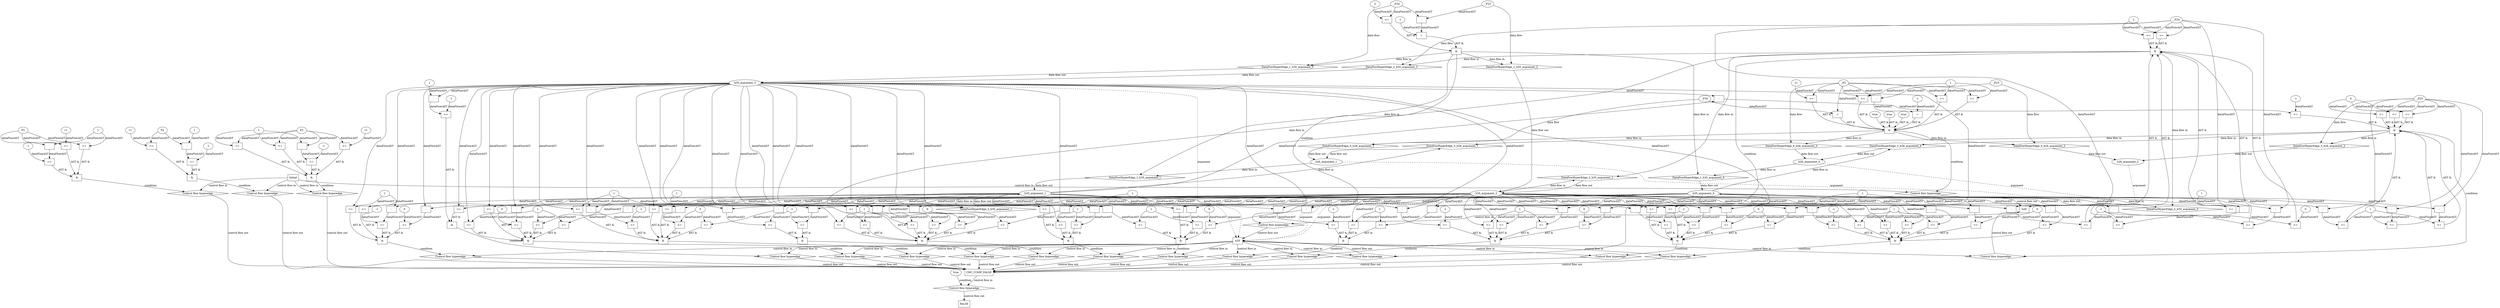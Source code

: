 digraph dag {
"CHC_COMP_FALSE" [label="CHC_COMP_FALSE" nodeName="CHC_COMP_FALSE" class=cfn  shape="rect"];
"h26" [label="h26" nodeName="h26" class=cfn  shape="rect"];
"h35" [label="h35" nodeName="h35" class=cfn  shape="rect"];
FALSE [label="FALSE" nodeName=FALSE class=cfn  shape="rect"];
Initial [label="Initial" nodeName=Initial class=cfn  shape="rect"];
ControlFowHyperEdge_0 [label="Control flow hyperedge" nodeName=ControlFowHyperEdge_0 class=controlFlowHyperEdge shape="diamond"];
"Initial" -> ControlFowHyperEdge_0 [label="control flow in"]
ControlFowHyperEdge_0 -> "h26" [label="control flow out"]
ControlFowHyperEdge_1 [label="Control flow hyperedge" nodeName=ControlFowHyperEdge_1 class=controlFlowHyperEdge shape="diamond"];
"h26" -> ControlFowHyperEdge_1 [label="control flow in"]
ControlFowHyperEdge_1 -> "h35" [label="control flow out"]
ControlFowHyperEdge_2 [label="Control flow hyperedge" nodeName=ControlFowHyperEdge_2 class=controlFlowHyperEdge shape="diamond"];
"h35" -> ControlFowHyperEdge_2 [label="control flow in"]
ControlFowHyperEdge_2 -> "h35" [label="control flow out"]
ControlFowHyperEdge_3 [label="Control flow hyperedge" nodeName=ControlFowHyperEdge_3 class=controlFlowHyperEdge shape="diamond"];
"h35" -> ControlFowHyperEdge_3 [label="control flow in"]
ControlFowHyperEdge_3 -> "h26" [label="control flow out"]
ControlFowHyperEdge_4 [label="Control flow hyperedge" nodeName=ControlFowHyperEdge_4 class=controlFlowHyperEdge shape="diamond"];
"Initial" -> ControlFowHyperEdge_4 [label="control flow in"]
ControlFowHyperEdge_4 -> "CHC_COMP_FALSE" [label="control flow out"]
ControlFowHyperEdge_5 [label="Control flow hyperedge" nodeName=ControlFowHyperEdge_5 class=controlFlowHyperEdge shape="diamond"];
"Initial" -> ControlFowHyperEdge_5 [label="control flow in"]
ControlFowHyperEdge_5 -> "CHC_COMP_FALSE" [label="control flow out"]
ControlFowHyperEdge_6 [label="Control flow hyperedge" nodeName=ControlFowHyperEdge_6 class=controlFlowHyperEdge shape="diamond"];
"Initial" -> ControlFowHyperEdge_6 [label="control flow in"]
ControlFowHyperEdge_6 -> "CHC_COMP_FALSE" [label="control flow out"]
ControlFowHyperEdge_7 [label="Control flow hyperedge" nodeName=ControlFowHyperEdge_7 class=controlFlowHyperEdge shape="diamond"];
"h35" -> ControlFowHyperEdge_7 [label="control flow in"]
ControlFowHyperEdge_7 -> "CHC_COMP_FALSE" [label="control flow out"]
ControlFowHyperEdge_8 [label="Control flow hyperedge" nodeName=ControlFowHyperEdge_8 class=controlFlowHyperEdge shape="diamond"];
"h35" -> ControlFowHyperEdge_8 [label="control flow in"]
ControlFowHyperEdge_8 -> "CHC_COMP_FALSE" [label="control flow out"]
ControlFowHyperEdge_9 [label="Control flow hyperedge" nodeName=ControlFowHyperEdge_9 class=controlFlowHyperEdge shape="diamond"];
"h35" -> ControlFowHyperEdge_9 [label="control flow in"]
ControlFowHyperEdge_9 -> "CHC_COMP_FALSE" [label="control flow out"]
ControlFowHyperEdge_10 [label="Control flow hyperedge" nodeName=ControlFowHyperEdge_10 class=controlFlowHyperEdge shape="diamond"];
"h35" -> ControlFowHyperEdge_10 [label="control flow in"]
ControlFowHyperEdge_10 -> "CHC_COMP_FALSE" [label="control flow out"]
ControlFowHyperEdge_11 [label="Control flow hyperedge" nodeName=ControlFowHyperEdge_11 class=controlFlowHyperEdge shape="diamond"];
"h35" -> ControlFowHyperEdge_11 [label="control flow in"]
ControlFowHyperEdge_11 -> "CHC_COMP_FALSE" [label="control flow out"]
ControlFowHyperEdge_12 [label="Control flow hyperedge" nodeName=ControlFowHyperEdge_12 class=controlFlowHyperEdge shape="diamond"];
"h35" -> ControlFowHyperEdge_12 [label="control flow in"]
ControlFowHyperEdge_12 -> "CHC_COMP_FALSE" [label="control flow out"]
ControlFowHyperEdge_13 [label="Control flow hyperedge" nodeName=ControlFowHyperEdge_13 class=controlFlowHyperEdge shape="diamond"];
"h35" -> ControlFowHyperEdge_13 [label="control flow in"]
ControlFowHyperEdge_13 -> "CHC_COMP_FALSE" [label="control flow out"]
ControlFowHyperEdge_14 [label="Control flow hyperedge" nodeName=ControlFowHyperEdge_14 class=controlFlowHyperEdge shape="diamond"];
"h35" -> ControlFowHyperEdge_14 [label="control flow in"]
ControlFowHyperEdge_14 -> "CHC_COMP_FALSE" [label="control flow out"]
ControlFowHyperEdge_15 [label="Control flow hyperedge" nodeName=ControlFowHyperEdge_15 class=controlFlowHyperEdge shape="diamond"];
"h35" -> ControlFowHyperEdge_15 [label="control flow in"]
ControlFowHyperEdge_15 -> "CHC_COMP_FALSE" [label="control flow out"]
ControlFowHyperEdge_16 [label="Control flow hyperedge" nodeName=ControlFowHyperEdge_16 class=controlFlowHyperEdge shape="diamond"];
"h35" -> ControlFowHyperEdge_16 [label="control flow in"]
ControlFowHyperEdge_16 -> "CHC_COMP_FALSE" [label="control flow out"]
ControlFowHyperEdge_17 [label="Control flow hyperedge" nodeName=ControlFowHyperEdge_17 class=controlFlowHyperEdge shape="diamond"];
"h35" -> ControlFowHyperEdge_17 [label="control flow in"]
ControlFowHyperEdge_17 -> "CHC_COMP_FALSE" [label="control flow out"]
ControlFowHyperEdge_18 [label="Control flow hyperedge" nodeName=ControlFowHyperEdge_18 class=controlFlowHyperEdge shape="diamond"];
"h35" -> ControlFowHyperEdge_18 [label="control flow in"]
ControlFowHyperEdge_18 -> "CHC_COMP_FALSE" [label="control flow out"]
ControlFowHyperEdge_19 [label="Control flow hyperedge" nodeName=ControlFowHyperEdge_19 class=controlFlowHyperEdge shape="diamond"];
"CHC_COMP_FALSE" -> ControlFowHyperEdge_19 [label="control flow in"]
ControlFowHyperEdge_19 -> "FALSE" [label="control flow out"]
"h26_argument_0" [label="h26_argument_0" nodeName=argument0 class=argument  head="h26" shape="oval"];
"h26_argument_0" -> "h26"[label="argument" style="dashed"]
"h26_argument_1" [label="h26_argument_1" nodeName=argument1 class=argument  head="h26" shape="oval"];
"h26_argument_1" -> "h26"[label="argument" style="dashed"]
"h26_argument_2" [label="h26_argument_2" nodeName=argument2 class=argument  head="h26" shape="oval"];
"h26_argument_2" -> "h26"[label="argument" style="dashed"]
"h35_argument_0" [label="h35_argument_0" nodeName=argument0 class=argument  head="h35" shape="oval"];
"h35_argument_0" -> "h35"[label="argument" style="dashed"]
"h35_argument_1" [label="h35_argument_1" nodeName=argument1 class=argument  head="h35" shape="oval"];
"h35_argument_1" -> "h35"[label="argument" style="dashed"]
"h35_argument_2" [label="h35_argument_2" nodeName=argument2 class=argument  head="h35" shape="oval"];
"h35_argument_2" -> "h35"[label="argument" style="dashed"]
"h35_argument_3" [label="h35_argument_3" nodeName=argument3 class=argument  head="h35" shape="oval"];
"h35_argument_3" -> "h35"[label="argument" style="dashed"]

"xxxh26___Initial_0xxx_and" [label="&" nodeName="xxxh26___Initial_0xxx_and" class=Operator shape="rect"];
"xxxh26___Initial_0xxxguard4_node_0" [label="true" nodeName="xxxh26___Initial_0xxxguard4_node_0" class=BoolValue ];

"xxxh26___Initial_0xxxguard4_node_0" -> "xxxh26___Initial_0xxx_and" [label="AST &"];
"xxxh26___Initial_0xxxguard3_node_0" [label="=" nodeName="xxxh26___Initial_0xxxguard3_node_0" class=Operator  shape="rect"];
"xxxh26___Initial_0xxxguard3_node_1" [label="-" nodeName="xxxh26___Initial_0xxxguard3_node_1" class= Operator shape="rect"];
"xxxh26___Initial_0xxxguard3_node_4" [label="-1" nodeName="xxxh26___Initial_0xxxguard3_node_4" class=Literal ];
"xxxh26___Initial_0xxxguard3_node_1" -> "xxxh26___Initial_0xxxguard3_node_0"[label="dataFlowAST"]
"xxxh26___Initial_0xxxguard3_node_4" -> "xxxh26___Initial_0xxxguard3_node_0"[label="dataFlowAST"]
"xxxh26___Initial_0xxxdataFlow2_node_0" -> "xxxh26___Initial_0xxxguard3_node_1"[label="dataFlowAST"]
"xxxh26___Initial_0xxxdataFlow_0_node_0" -> "xxxh26___Initial_0xxxguard3_node_1"[label="dataFlowAST"]

"xxxh26___Initial_0xxxguard3_node_0" -> "xxxh26___Initial_0xxx_and" [label="AST &"];
"xxxh26___Initial_0xxxguard2_node_0" [label=">=" nodeName="xxxh26___Initial_0xxxguard2_node_0" class=Operator  shape="rect"];
"xxxh26___Initial_0xxxdataFlow_0_node_0" -> "xxxh26___Initial_0xxxguard2_node_0"[label="dataFlowAST"]
"xxxh26___Initial_0xxxguard1_node_2" -> "xxxh26___Initial_0xxxguard2_node_0"[label="dataFlowAST"]

"xxxh26___Initial_0xxxguard2_node_0" -> "xxxh26___Initial_0xxx_and" [label="AST &"];
"xxxh26___Initial_0xxxguard_0_node_0" [label="true" nodeName="xxxh26___Initial_0xxxguard_0_node_0" class=BoolValue ];

"xxxh26___Initial_0xxxguard_0_node_0" -> "xxxh26___Initial_0xxx_and" [label="AST &"];
"xxxh26___Initial_0xxxguard1_node_0" [label=">=" nodeName="xxxh26___Initial_0xxxguard1_node_0" class=Operator  shape="rect"];
"xxxh26___Initial_0xxxguard1_node_2" [label="1" nodeName="xxxh26___Initial_0xxxguard1_node_2" class=Literal ];
"xxxh26___Initial_0xxxdataFlow_0_node_0" -> "xxxh26___Initial_0xxxguard1_node_0"[label="dataFlowAST"]
"xxxh26___Initial_0xxxguard1_node_2" -> "xxxh26___Initial_0xxxguard1_node_0"[label="dataFlowAST"]

"xxxh26___Initial_0xxxguard1_node_0" -> "xxxh26___Initial_0xxx_and" [label="AST &"];
"xxxh26___Initial_0xxxguard8_node_0" [label="true" nodeName="xxxh26___Initial_0xxxguard8_node_0" class=BoolValue ];

"xxxh26___Initial_0xxxguard8_node_0" -> "xxxh26___Initial_0xxx_and" [label="AST &"];
"xxxh26___Initial_0xxxguard7_node_0" [label=">=" nodeName="xxxh26___Initial_0xxxguard7_node_0" class=Operator  shape="rect"];
"xxxh26___Initial_0xxxguard7_node_2" [label="11" nodeName="xxxh26___Initial_0xxxguard7_node_2" class=Literal ];
"xxxh26___Initial_0xxxdataFlow_0_node_0" -> "xxxh26___Initial_0xxxguard7_node_0"[label="dataFlowAST"]
"xxxh26___Initial_0xxxguard7_node_2" -> "xxxh26___Initial_0xxxguard7_node_0"[label="dataFlowAST"]

"xxxh26___Initial_0xxxguard7_node_0" -> "xxxh26___Initial_0xxx_and" [label="AST &"];
"xxxh26___Initial_0xxxguard5_node_0" [label="=" nodeName="xxxh26___Initial_0xxxguard5_node_0" class=Operator  shape="rect"];
"xxxh26___Initial_0xxxdataFlow1_node_0" -> "xxxh26___Initial_0xxxguard5_node_0"[label="dataFlowAST"]
"xxxh26___Initial_0xxxdataFlow_0_node_0" -> "xxxh26___Initial_0xxxguard5_node_0"[label="dataFlowAST"]

"xxxh26___Initial_0xxxguard5_node_0" -> "xxxh26___Initial_0xxx_and" [label="AST &"];
"xxxh26___Initial_0xxxguard6_node_0" [label=">=" nodeName="xxxh26___Initial_0xxxguard6_node_0" class=Operator  shape="rect"];
"xxxh26___Initial_0xxxdataFlow_0_node_0" -> "xxxh26___Initial_0xxxguard6_node_0"[label="dataFlowAST"]
"xxxh26___Initial_0xxxguard1_node_2" -> "xxxh26___Initial_0xxxguard6_node_0"[label="dataFlowAST"]

"xxxh26___Initial_0xxxguard6_node_0" -> "xxxh26___Initial_0xxx_and" [label="AST &"];
"xxxh26___Initial_0xxx_and" -> "ControlFowHyperEdge_0" [label="condition"];
"xxxh26___Initial_0xxxdataFlow_0_node_0" [label="_P2" nodeName="xxxh26___Initial_0xxxdataFlow_0_node_0" class=Constant ];

"xxxh26___Initial_0xxxdataFlow_0_node_0" -> "DataFowHyperEdge_0_h26_argument_0" [label="data flow"];
"xxxh26___Initial_0xxxdataFlow1_node_0" [label="_P20" nodeName="xxxh26___Initial_0xxxdataFlow1_node_0" class=Constant ];

"xxxh26___Initial_0xxxdataFlow1_node_0" -> "DataFowHyperEdge_0_h26_argument_1" [label="data flow"];
"xxxh26___Initial_0xxxdataFlow2_node_0" [label="_P23" nodeName="xxxh26___Initial_0xxxdataFlow2_node_0" class=Constant ];

"xxxh26___Initial_0xxxdataFlow2_node_0" -> "DataFowHyperEdge_0_h26_argument_2" [label="data flow"];
"xxxh35___h26_1xxx_and" [label="&" nodeName="xxxh35___h26_1xxx_and" class=Operator shape="rect"];
"xxxh35___h26_1xxxguard_0_node_0" [label=">=" nodeName="xxxh35___h26_1xxxguard_0_node_0" class=Operator  shape="rect"];
"xxxh35___h26_1xxxguard_0_node_2" [label="2" nodeName="xxxh35___h26_1xxxguard_0_node_2" class=Literal ];
"xxxh35___h26_1xxxdataFlow1_node_0" -> "xxxh35___h26_1xxxguard_0_node_0"[label="dataFlowAST"]
"xxxh35___h26_1xxxguard_0_node_2" -> "xxxh35___h26_1xxxguard_0_node_0"[label="dataFlowAST"]

"xxxh35___h26_1xxxguard_0_node_0" -> "xxxh35___h26_1xxx_and" [label="AST &"];
"xxxh35___h26_1xxxguard1_node_0" [label="=" nodeName="xxxh35___h26_1xxxguard1_node_0" class=Operator  shape="rect"];
"xxxh35___h26_1xxxguard1_node_1" [label="-" nodeName="xxxh35___h26_1xxxguard1_node_1" class= Operator shape="rect"];
"xxxh35___h26_1xxxguard1_node_4" [label="-1" nodeName="xxxh35___h26_1xxxguard1_node_4" class=Literal ];
"xxxh35___h26_1xxxguard1_node_1" -> "xxxh35___h26_1xxxguard1_node_0"[label="dataFlowAST"]
"xxxh35___h26_1xxxguard1_node_4" -> "xxxh35___h26_1xxxguard1_node_0"[label="dataFlowAST"]
"xxxh35___h26_1xxxdataFlow_0_node_0" -> "xxxh35___h26_1xxxguard1_node_1"[label="dataFlowAST"]
"xxxh35___h26_1xxxdataFlow1_node_0" -> "xxxh35___h26_1xxxguard1_node_1"[label="dataFlowAST"]

"xxxh35___h26_1xxxguard1_node_0" -> "xxxh35___h26_1xxx_and" [label="AST &"];
"xxxh35___h26_1xxx_and" -> "ControlFowHyperEdge_1" [label="condition"];
"xxxh35___h26_1xxxdataFlow_0_node_0" [label="_P23" nodeName="xxxh35___h26_1xxxdataFlow_0_node_0" class=Constant ];

"xxxh35___h26_1xxxdataFlow_0_node_0" -> "DataFowHyperEdge_1_h35_argument_2" [label="data flow"];
"xxxh35___h26_1xxxdataFlow1_node_0" [label="_P24" nodeName="xxxh35___h26_1xxxdataFlow1_node_0" class=Constant ];

"xxxh35___h26_1xxxdataFlow1_node_0" -> "DataFowHyperEdge_1_h35_argument_3" [label="data flow"];
"xxxh35___h35_2xxx_and" [label="&" nodeName="xxxh35___h35_2xxx_and" class=Operator shape="rect"];
"xxxh35___h35_2xxxguard5_node_0" [label=">=" nodeName="xxxh35___h35_2xxxguard5_node_0" class=Operator  shape="rect"];
"xxxh35___h35_2xxxguard5_node_1" [label="-" nodeName="xxxh35___h35_2xxxguard5_node_1" class= Operator shape="rect"];
"xxxh35___h35_2xxxguard5_node_1" -> "xxxh35___h35_2xxxguard5_node_0"[label="dataFlowAST"]
"xxxh35___h35_2xxxguard_0_node_4" -> "xxxh35___h35_2xxxguard5_node_0"[label="dataFlowAST"]
"h35_argument_1" -> "xxxh35___h35_2xxxguard5_node_1"[label="dataFlowAST"]
"xxxh35___h35_2xxxdataFlow_0_node_0" -> "xxxh35___h35_2xxxguard5_node_1"[label="dataFlowAST"]

"xxxh35___h35_2xxxguard5_node_0" -> "xxxh35___h35_2xxx_and" [label="AST &"];
"xxxh35___h35_2xxxguard2_node_0" [label=">=" nodeName="xxxh35___h35_2xxxguard2_node_0" class=Operator  shape="rect"];
"xxxh35___h35_2xxxguard2_node_2" [label="1" nodeName="xxxh35___h35_2xxxguard2_node_2" class=Literal ];
"h35_argument_2" -> "xxxh35___h35_2xxxguard2_node_0"[label="dataFlowAST"]
"xxxh35___h35_2xxxguard2_node_2" -> "xxxh35___h35_2xxxguard2_node_0"[label="dataFlowAST"]

"xxxh35___h35_2xxxguard2_node_0" -> "xxxh35___h35_2xxx_and" [label="AST &"];
"xxxh35___h35_2xxxguard1_node_0" [label=">=" nodeName="xxxh35___h35_2xxxguard1_node_0" class=Operator  shape="rect"];
"xxxh35___h35_2xxxguard1_node_2" [label="2" nodeName="xxxh35___h35_2xxxguard1_node_2" class=Literal ];
"xxxh35___h35_2xxxdataFlow_0_node_0" -> "xxxh35___h35_2xxxguard1_node_0"[label="dataFlowAST"]
"xxxh35___h35_2xxxguard1_node_2" -> "xxxh35___h35_2xxxguard1_node_0"[label="dataFlowAST"]

"xxxh35___h35_2xxxguard1_node_0" -> "xxxh35___h35_2xxx_and" [label="AST &"];
"xxxh35___h35_2xxxguard_0_node_0" [label=">=" nodeName="xxxh35___h35_2xxxguard_0_node_0" class=Operator  shape="rect"];
"xxxh35___h35_2xxxguard_0_node_1" [label="-" nodeName="xxxh35___h35_2xxxguard_0_node_1" class= Operator shape="rect"];
"xxxh35___h35_2xxxguard_0_node_4" [label="-1" nodeName="xxxh35___h35_2xxxguard_0_node_4" class=Literal ];
"xxxh35___h35_2xxxguard_0_node_1" -> "xxxh35___h35_2xxxguard_0_node_0"[label="dataFlowAST"]
"xxxh35___h35_2xxxguard_0_node_4" -> "xxxh35___h35_2xxxguard_0_node_0"[label="dataFlowAST"]
"h35_argument_0" -> "xxxh35___h35_2xxxguard_0_node_1"[label="dataFlowAST"]
"xxxh35___h35_2xxxdataFlow_0_node_0" -> "xxxh35___h35_2xxxguard_0_node_1"[label="dataFlowAST"]

"xxxh35___h35_2xxxguard_0_node_0" -> "xxxh35___h35_2xxx_and" [label="AST &"];
"xxxh35___h35_2xxxguard4_node_0" [label=">=" nodeName="xxxh35___h35_2xxxguard4_node_0" class=Operator  shape="rect"];
"xxxh35___h35_2xxxdataFlow_0_node_0" -> "xxxh35___h35_2xxxguard4_node_0"[label="dataFlowAST"]
"xxxh35___h35_2xxxguard1_node_2" -> "xxxh35___h35_2xxxguard4_node_0"[label="dataFlowAST"]

"xxxh35___h35_2xxxguard4_node_0" -> "xxxh35___h35_2xxx_and" [label="AST &"];
"xxxh35___h35_2xxxguard6_node_0" [label=">=" nodeName="xxxh35___h35_2xxxguard6_node_0" class=Operator  shape="rect"];
"xxxh35___h35_2xxxguard6_node_1" [label="0" nodeName="xxxh35___h35_2xxxguard6_node_1" class=Literal ];
"xxxh35___h35_2xxxguard6_node_2" [label="-" nodeName="xxxh35___h35_2xxxguard6_node_2" class= Operator shape="rect"];
"xxxh35___h35_2xxxguard6_node_1" -> "xxxh35___h35_2xxxguard6_node_0"[label="dataFlowAST"]
"xxxh35___h35_2xxxguard6_node_2" -> "xxxh35___h35_2xxxguard6_node_0"[label="dataFlowAST"]
"h35_argument_2" -> "xxxh35___h35_2xxxguard6_node_2"[label="dataFlowAST"]
"h35_argument_0" -> "xxxh35___h35_2xxxguard6_node_2"[label="dataFlowAST"]

"xxxh35___h35_2xxxguard6_node_0" -> "xxxh35___h35_2xxx_and" [label="AST &"];
"xxxh35___h35_2xxxguard3_node_0" [label=">=" nodeName="xxxh35___h35_2xxxguard3_node_0" class=Operator  shape="rect"];
"xxxh35___h35_2xxxguard3_node_1" [label="-" nodeName="xxxh35___h35_2xxxguard3_node_1" class= Operator shape="rect"];
"xxxh35___h35_2xxxguard3_node_1" -> "xxxh35___h35_2xxxguard3_node_0"[label="dataFlowAST"]
"xxxh35___h35_2xxxguard_0_node_4" -> "xxxh35___h35_2xxxguard3_node_0"[label="dataFlowAST"]
"h35_argument_0" -> "xxxh35___h35_2xxxguard3_node_1"[label="dataFlowAST"]
"xxxh35___h35_2xxxdataFlow_0_node_0" -> "xxxh35___h35_2xxxguard3_node_1"[label="dataFlowAST"]

"xxxh35___h35_2xxxguard3_node_0" -> "xxxh35___h35_2xxx_and" [label="AST &"];
"xxxh35___h35_2xxx_and" -> "ControlFowHyperEdge_2" [label="condition"];
"xxxh35___h35_2xxxdataFlow_0_node_0" [label="_P24" nodeName="xxxh35___h35_2xxxdataFlow_0_node_0" class=Constant ];

"xxxh35___h35_2xxxdataFlow_0_node_0" -> "DataFowHyperEdge_2_h35_argument_3" [label="data flow"];
"xxxh26___h35_3xxx_and" [label="&" nodeName="xxxh26___h35_3xxx_and" class=Operator shape="rect"];
"xxxh26___h35_3xxxguard4_node_0" [label=">=" nodeName="xxxh26___h35_3xxxguard4_node_0" class=Operator  shape="rect"];
"xxxh26___h35_3xxxdataFlow_0_node_0" -> "xxxh26___h35_3xxxguard4_node_0"[label="dataFlowAST"]
"xxxh26___h35_3xxxguard1_node_2" -> "xxxh26___h35_3xxxguard4_node_0"[label="dataFlowAST"]

"xxxh26___h35_3xxxguard4_node_0" -> "xxxh26___h35_3xxx_and" [label="AST &"];
"xxxh26___h35_3xxxguard6_node_0" [label=">=" nodeName="xxxh26___h35_3xxxguard6_node_0" class=Operator  shape="rect"];
"xxxh26___h35_3xxxguard6_node_1" [label="-" nodeName="xxxh26___h35_3xxxguard6_node_1" class= Operator shape="rect"];
"xxxh26___h35_3xxxguard6_node_1" -> "xxxh26___h35_3xxxguard6_node_0"[label="dataFlowAST"]
"xxxh26___h35_3xxxguard_0_node_4" -> "xxxh26___h35_3xxxguard6_node_0"[label="dataFlowAST"]
"h35_argument_0" -> "xxxh26___h35_3xxxguard6_node_1"[label="dataFlowAST"]
"xxxh26___h35_3xxxdataFlow_0_node_0" -> "xxxh26___h35_3xxxguard6_node_1"[label="dataFlowAST"]

"xxxh26___h35_3xxxguard6_node_0" -> "xxxh26___h35_3xxx_and" [label="AST &"];
"xxxh26___h35_3xxxguard1_node_0" [label=">=" nodeName="xxxh26___h35_3xxxguard1_node_0" class=Operator  shape="rect"];
"xxxh26___h35_3xxxguard1_node_2" [label="0" nodeName="xxxh26___h35_3xxxguard1_node_2" class=Literal ];
"xxxh26___h35_3xxxdataFlow_0_node_0" -> "xxxh26___h35_3xxxguard1_node_0"[label="dataFlowAST"]
"xxxh26___h35_3xxxguard1_node_2" -> "xxxh26___h35_3xxxguard1_node_0"[label="dataFlowAST"]

"xxxh26___h35_3xxxguard1_node_0" -> "xxxh26___h35_3xxx_and" [label="AST &"];
"xxxh26___h35_3xxxguard_0_node_0" [label=">=" nodeName="xxxh26___h35_3xxxguard_0_node_0" class=Operator  shape="rect"];
"xxxh26___h35_3xxxguard_0_node_1" [label="-" nodeName="xxxh26___h35_3xxxguard_0_node_1" class= Operator shape="rect"];
"xxxh26___h35_3xxxguard_0_node_4" [label="1" nodeName="xxxh26___h35_3xxxguard_0_node_4" class=Literal ];
"xxxh26___h35_3xxxguard_0_node_1" -> "xxxh26___h35_3xxxguard_0_node_0"[label="dataFlowAST"]
"xxxh26___h35_3xxxguard_0_node_4" -> "xxxh26___h35_3xxxguard_0_node_0"[label="dataFlowAST"]
"h35_argument_0" -> "xxxh26___h35_3xxxguard_0_node_1"[label="dataFlowAST"]
"xxxh26___h35_3xxxdataFlow_0_node_0" -> "xxxh26___h35_3xxxguard_0_node_1"[label="dataFlowAST"]

"xxxh26___h35_3xxxguard_0_node_0" -> "xxxh26___h35_3xxx_and" [label="AST &"];
"xxxh26___h35_3xxxguard5_node_0" [label=">=" nodeName="xxxh26___h35_3xxxguard5_node_0" class=Operator  shape="rect"];
"xxxh26___h35_3xxxguard5_node_1" [label="-1" nodeName="xxxh26___h35_3xxxguard5_node_1" class=Literal ];
"xxxh26___h35_3xxxguard5_node_2" [label="-" nodeName="xxxh26___h35_3xxxguard5_node_2" class= Operator shape="rect"];
"xxxh26___h35_3xxxguard5_node_1" -> "xxxh26___h35_3xxxguard5_node_0"[label="dataFlowAST"]
"xxxh26___h35_3xxxguard5_node_2" -> "xxxh26___h35_3xxxguard5_node_0"[label="dataFlowAST"]
"h35_argument_1" -> "xxxh26___h35_3xxxguard5_node_2"[label="dataFlowAST"]
"h35_argument_3" -> "xxxh26___h35_3xxxguard5_node_2"[label="dataFlowAST"]

"xxxh26___h35_3xxxguard5_node_0" -> "xxxh26___h35_3xxx_and" [label="AST &"];
"xxxh26___h35_3xxxguard2_node_0" [label=">=" nodeName="xxxh26___h35_3xxxguard2_node_0" class=Operator  shape="rect"];
"xxxh26___h35_3xxxdataFlow_0_node_0" -> "xxxh26___h35_3xxxguard2_node_0"[label="dataFlowAST"]
"xxxh26___h35_3xxxguard1_node_2" -> "xxxh26___h35_3xxxguard2_node_0"[label="dataFlowAST"]

"xxxh26___h35_3xxxguard2_node_0" -> "xxxh26___h35_3xxx_and" [label="AST &"];
"xxxh26___h35_3xxxguard3_node_0" [label=">=" nodeName="xxxh26___h35_3xxxguard3_node_0" class=Operator  shape="rect"];
"xxxh26___h35_3xxxguard3_node_1" [label="-" nodeName="xxxh26___h35_3xxxguard3_node_1" class= Operator shape="rect"];
"xxxh26___h35_3xxxguard3_node_1" -> "xxxh26___h35_3xxxguard3_node_0"[label="dataFlowAST"]
"xxxh26___h35_3xxxguard_0_node_4" -> "xxxh26___h35_3xxxguard3_node_0"[label="dataFlowAST"]
"h35_argument_0" -> "xxxh26___h35_3xxxguard3_node_1"[label="dataFlowAST"]
"xxxh26___h35_3xxxdataFlow_0_node_0" -> "xxxh26___h35_3xxxguard3_node_1"[label="dataFlowAST"]

"xxxh26___h35_3xxxguard3_node_0" -> "xxxh26___h35_3xxx_and" [label="AST &"];
"xxxh26___h35_3xxx_and" -> "ControlFowHyperEdge_3" [label="condition"];
"xxxh26___h35_3xxxdataFlow_0_node_0" [label="_P23" nodeName="xxxh26___h35_3xxxdataFlow_0_node_0" class=Constant ];

"xxxh26___h35_3xxxdataFlow_0_node_0" -> "DataFowHyperEdge_3_h26_argument_2" [label="data flow"];
"xxxCHC_COMP_FALSE___Initial_4xxx_and" [label="&" nodeName="xxxCHC_COMP_FALSE___Initial_4xxx_and" class=Operator shape="rect"];
"xxxCHC_COMP_FALSE___Initial_4xxxguard_0_node_0" [label=">=" nodeName="xxxCHC_COMP_FALSE___Initial_4xxxguard_0_node_0" class=Operator  shape="rect"];
"xxxCHC_COMP_FALSE___Initial_4xxxguard_0_node_1" [label="-1" nodeName="xxxCHC_COMP_FALSE___Initial_4xxxguard_0_node_1" class=Literal ];
"xxxCHC_COMP_FALSE___Initial_4xxxguard_0_node_2" [label="-" nodeName="xxxCHC_COMP_FALSE___Initial_4xxxguard_0_node_2" class= Operator shape="rect"];
"xxxCHC_COMP_FALSE___Initial_4xxxguard_0_node_3" [label="P2" nodeName="xxxCHC_COMP_FALSE___Initial_4xxxguard_0_node_3" class=Constant ];
"xxxCHC_COMP_FALSE___Initial_4xxxguard_0_node_4" [label="1" nodeName="xxxCHC_COMP_FALSE___Initial_4xxxguard_0_node_4" class=Literal ];
"xxxCHC_COMP_FALSE___Initial_4xxxguard_0_node_1" -> "xxxCHC_COMP_FALSE___Initial_4xxxguard_0_node_0"[label="dataFlowAST"]
"xxxCHC_COMP_FALSE___Initial_4xxxguard_0_node_2" -> "xxxCHC_COMP_FALSE___Initial_4xxxguard_0_node_0"[label="dataFlowAST"]
"xxxCHC_COMP_FALSE___Initial_4xxxguard_0_node_3" -> "xxxCHC_COMP_FALSE___Initial_4xxxguard_0_node_2"[label="dataFlowAST"]
"xxxCHC_COMP_FALSE___Initial_4xxxguard_0_node_4" -> "xxxCHC_COMP_FALSE___Initial_4xxxguard_0_node_2"[label="dataFlowAST"]

"xxxCHC_COMP_FALSE___Initial_4xxxguard_0_node_0" -> "xxxCHC_COMP_FALSE___Initial_4xxx_and" [label="AST &"];
"xxxCHC_COMP_FALSE___Initial_4xxxguard1_node_0" [label=">=" nodeName="xxxCHC_COMP_FALSE___Initial_4xxxguard1_node_0" class=Operator  shape="rect"];
"xxxCHC_COMP_FALSE___Initial_4xxxguard1_node_2" [label="11" nodeName="xxxCHC_COMP_FALSE___Initial_4xxxguard1_node_2" class=Literal ];
"xxxCHC_COMP_FALSE___Initial_4xxxguard_0_node_3" -> "xxxCHC_COMP_FALSE___Initial_4xxxguard1_node_0"[label="dataFlowAST"]
"xxxCHC_COMP_FALSE___Initial_4xxxguard1_node_2" -> "xxxCHC_COMP_FALSE___Initial_4xxxguard1_node_0"[label="dataFlowAST"]

"xxxCHC_COMP_FALSE___Initial_4xxxguard1_node_0" -> "xxxCHC_COMP_FALSE___Initial_4xxx_and" [label="AST &"];
"xxxCHC_COMP_FALSE___Initial_4xxx_and" -> "ControlFowHyperEdge_4" [label="condition"];
"xxxCHC_COMP_FALSE___Initial_5xxx_and" [label="&" nodeName="xxxCHC_COMP_FALSE___Initial_5xxx_and" class=Operator shape="rect"];
"xxxCHC_COMP_FALSE___Initial_5xxxguard_0_node_0" [label=">=" nodeName="xxxCHC_COMP_FALSE___Initial_5xxxguard_0_node_0" class=Operator  shape="rect"];
"xxxCHC_COMP_FALSE___Initial_5xxxguard_0_node_1" [label="-1" nodeName="xxxCHC_COMP_FALSE___Initial_5xxxguard_0_node_1" class=Literal ];
"xxxCHC_COMP_FALSE___Initial_5xxxguard_0_node_2" [label="-" nodeName="xxxCHC_COMP_FALSE___Initial_5xxxguard_0_node_2" class= Operator shape="rect"];
"xxxCHC_COMP_FALSE___Initial_5xxxguard_0_node_3" [label="P2" nodeName="xxxCHC_COMP_FALSE___Initial_5xxxguard_0_node_3" class=Constant ];
"xxxCHC_COMP_FALSE___Initial_5xxxguard_0_node_4" [label="1" nodeName="xxxCHC_COMP_FALSE___Initial_5xxxguard_0_node_4" class=Literal ];
"xxxCHC_COMP_FALSE___Initial_5xxxguard_0_node_1" -> "xxxCHC_COMP_FALSE___Initial_5xxxguard_0_node_0"[label="dataFlowAST"]
"xxxCHC_COMP_FALSE___Initial_5xxxguard_0_node_2" -> "xxxCHC_COMP_FALSE___Initial_5xxxguard_0_node_0"[label="dataFlowAST"]
"xxxCHC_COMP_FALSE___Initial_5xxxguard_0_node_3" -> "xxxCHC_COMP_FALSE___Initial_5xxxguard_0_node_2"[label="dataFlowAST"]
"xxxCHC_COMP_FALSE___Initial_5xxxguard_0_node_4" -> "xxxCHC_COMP_FALSE___Initial_5xxxguard_0_node_2"[label="dataFlowAST"]

"xxxCHC_COMP_FALSE___Initial_5xxxguard_0_node_0" -> "xxxCHC_COMP_FALSE___Initial_5xxx_and" [label="AST &"];
"xxxCHC_COMP_FALSE___Initial_5xxxguard1_node_0" [label=">=" nodeName="xxxCHC_COMP_FALSE___Initial_5xxxguard1_node_0" class=Operator  shape="rect"];
"xxxCHC_COMP_FALSE___Initial_5xxxguard_0_node_3" -> "xxxCHC_COMP_FALSE___Initial_5xxxguard1_node_0"[label="dataFlowAST"]
"xxxCHC_COMP_FALSE___Initial_5xxxguard_0_node_4" -> "xxxCHC_COMP_FALSE___Initial_5xxxguard1_node_0"[label="dataFlowAST"]

"xxxCHC_COMP_FALSE___Initial_5xxxguard1_node_0" -> "xxxCHC_COMP_FALSE___Initial_5xxx_and" [label="AST &"];
"xxxCHC_COMP_FALSE___Initial_5xxxguard2_node_0" [label=">=" nodeName="xxxCHC_COMP_FALSE___Initial_5xxxguard2_node_0" class=Operator  shape="rect"];
"xxxCHC_COMP_FALSE___Initial_5xxxguard2_node_2" [label="11" nodeName="xxxCHC_COMP_FALSE___Initial_5xxxguard2_node_2" class=Literal ];
"xxxCHC_COMP_FALSE___Initial_5xxxguard_0_node_3" -> "xxxCHC_COMP_FALSE___Initial_5xxxguard2_node_0"[label="dataFlowAST"]
"xxxCHC_COMP_FALSE___Initial_5xxxguard2_node_2" -> "xxxCHC_COMP_FALSE___Initial_5xxxguard2_node_0"[label="dataFlowAST"]

"xxxCHC_COMP_FALSE___Initial_5xxxguard2_node_0" -> "xxxCHC_COMP_FALSE___Initial_5xxx_and" [label="AST &"];
"xxxCHC_COMP_FALSE___Initial_5xxx_and" -> "ControlFowHyperEdge_5" [label="condition"];
"xxxCHC_COMP_FALSE___Initial_6xxx_and" [label="&" nodeName="xxxCHC_COMP_FALSE___Initial_6xxx_and" class=Operator shape="rect"];
"xxxCHC_COMP_FALSE___Initial_6xxxguard_0_node_0" [label=">=" nodeName="xxxCHC_COMP_FALSE___Initial_6xxxguard_0_node_0" class=Operator  shape="rect"];
"xxxCHC_COMP_FALSE___Initial_6xxxguard_0_node_1" [label="-1" nodeName="xxxCHC_COMP_FALSE___Initial_6xxxguard_0_node_1" class=Literal ];
"xxxCHC_COMP_FALSE___Initial_6xxxguard_0_node_2" [label="-" nodeName="xxxCHC_COMP_FALSE___Initial_6xxxguard_0_node_2" class= Operator shape="rect"];
"xxxCHC_COMP_FALSE___Initial_6xxxguard_0_node_3" [label="P2" nodeName="xxxCHC_COMP_FALSE___Initial_6xxxguard_0_node_3" class=Constant ];
"xxxCHC_COMP_FALSE___Initial_6xxxguard_0_node_4" [label="1" nodeName="xxxCHC_COMP_FALSE___Initial_6xxxguard_0_node_4" class=Literal ];
"xxxCHC_COMP_FALSE___Initial_6xxxguard_0_node_1" -> "xxxCHC_COMP_FALSE___Initial_6xxxguard_0_node_0"[label="dataFlowAST"]
"xxxCHC_COMP_FALSE___Initial_6xxxguard_0_node_2" -> "xxxCHC_COMP_FALSE___Initial_6xxxguard_0_node_0"[label="dataFlowAST"]
"xxxCHC_COMP_FALSE___Initial_6xxxguard_0_node_3" -> "xxxCHC_COMP_FALSE___Initial_6xxxguard_0_node_2"[label="dataFlowAST"]
"xxxCHC_COMP_FALSE___Initial_6xxxguard_0_node_4" -> "xxxCHC_COMP_FALSE___Initial_6xxxguard_0_node_2"[label="dataFlowAST"]

"xxxCHC_COMP_FALSE___Initial_6xxxguard_0_node_0" -> "xxxCHC_COMP_FALSE___Initial_6xxx_and" [label="AST &"];
"xxxCHC_COMP_FALSE___Initial_6xxxguard1_node_0" [label=">=" nodeName="xxxCHC_COMP_FALSE___Initial_6xxxguard1_node_0" class=Operator  shape="rect"];
"xxxCHC_COMP_FALSE___Initial_6xxxguard_0_node_3" -> "xxxCHC_COMP_FALSE___Initial_6xxxguard1_node_0"[label="dataFlowAST"]
"xxxCHC_COMP_FALSE___Initial_6xxxguard_0_node_4" -> "xxxCHC_COMP_FALSE___Initial_6xxxguard1_node_0"[label="dataFlowAST"]

"xxxCHC_COMP_FALSE___Initial_6xxxguard1_node_0" -> "xxxCHC_COMP_FALSE___Initial_6xxx_and" [label="AST &"];
"xxxCHC_COMP_FALSE___Initial_6xxxguard2_node_0" [label=">=" nodeName="xxxCHC_COMP_FALSE___Initial_6xxxguard2_node_0" class=Operator  shape="rect"];
"xxxCHC_COMP_FALSE___Initial_6xxxguard_0_node_3" -> "xxxCHC_COMP_FALSE___Initial_6xxxguard2_node_0"[label="dataFlowAST"]
"xxxCHC_COMP_FALSE___Initial_6xxxguard_0_node_4" -> "xxxCHC_COMP_FALSE___Initial_6xxxguard2_node_0"[label="dataFlowAST"]

"xxxCHC_COMP_FALSE___Initial_6xxxguard2_node_0" -> "xxxCHC_COMP_FALSE___Initial_6xxx_and" [label="AST &"];
"xxxCHC_COMP_FALSE___Initial_6xxxguard3_node_0" [label=">=" nodeName="xxxCHC_COMP_FALSE___Initial_6xxxguard3_node_0" class=Operator  shape="rect"];
"xxxCHC_COMP_FALSE___Initial_6xxxguard3_node_2" [label="11" nodeName="xxxCHC_COMP_FALSE___Initial_6xxxguard3_node_2" class=Literal ];
"xxxCHC_COMP_FALSE___Initial_6xxxguard_0_node_3" -> "xxxCHC_COMP_FALSE___Initial_6xxxguard3_node_0"[label="dataFlowAST"]
"xxxCHC_COMP_FALSE___Initial_6xxxguard3_node_2" -> "xxxCHC_COMP_FALSE___Initial_6xxxguard3_node_0"[label="dataFlowAST"]

"xxxCHC_COMP_FALSE___Initial_6xxxguard3_node_0" -> "xxxCHC_COMP_FALSE___Initial_6xxx_and" [label="AST &"];
"xxxCHC_COMP_FALSE___Initial_6xxx_and" -> "ControlFowHyperEdge_6" [label="condition"];
"xxxCHC_COMP_FALSE___h35_7xxx_and" [label="&" nodeName="xxxCHC_COMP_FALSE___h35_7xxx_and" class=Operator shape="rect"];
"xxxCHC_COMP_FALSE___h35_7xxxguard_0_node_0" [label=">=" nodeName="xxxCHC_COMP_FALSE___h35_7xxxguard_0_node_0" class=Operator  shape="rect"];
"xxxCHC_COMP_FALSE___h35_7xxxguard_0_node_1" [label="-1" nodeName="xxxCHC_COMP_FALSE___h35_7xxxguard_0_node_1" class=Literal ];
"xxxCHC_COMP_FALSE___h35_7xxxguard_0_node_2" [label="-" nodeName="xxxCHC_COMP_FALSE___h35_7xxxguard_0_node_2" class= Operator shape="rect"];
"xxxCHC_COMP_FALSE___h35_7xxxguard_0_node_4" [label="1" nodeName="xxxCHC_COMP_FALSE___h35_7xxxguard_0_node_4" class=Literal ];
"xxxCHC_COMP_FALSE___h35_7xxxguard_0_node_1" -> "xxxCHC_COMP_FALSE___h35_7xxxguard_0_node_0"[label="dataFlowAST"]
"xxxCHC_COMP_FALSE___h35_7xxxguard_0_node_2" -> "xxxCHC_COMP_FALSE___h35_7xxxguard_0_node_0"[label="dataFlowAST"]
"h35_argument_3" -> "xxxCHC_COMP_FALSE___h35_7xxxguard_0_node_2"[label="dataFlowAST"]
"xxxCHC_COMP_FALSE___h35_7xxxguard_0_node_4" -> "xxxCHC_COMP_FALSE___h35_7xxxguard_0_node_2"[label="dataFlowAST"]

"xxxCHC_COMP_FALSE___h35_7xxxguard_0_node_0" -> "xxxCHC_COMP_FALSE___h35_7xxx_and" [label="AST &"];
"xxxCHC_COMP_FALSE___h35_7xxxguard1_node_0" [label=">=" nodeName="xxxCHC_COMP_FALSE___h35_7xxxguard1_node_0" class=Operator  shape="rect"];
"h35_argument_1" -> "xxxCHC_COMP_FALSE___h35_7xxxguard1_node_0"[label="dataFlowAST"]
"h35_argument_3" -> "xxxCHC_COMP_FALSE___h35_7xxxguard1_node_0"[label="dataFlowAST"]

"xxxCHC_COMP_FALSE___h35_7xxxguard1_node_0" -> "xxxCHC_COMP_FALSE___h35_7xxx_and" [label="AST &"];
"xxxCHC_COMP_FALSE___h35_7xxx_and" -> "ControlFowHyperEdge_7" [label="condition"];
"xxxCHC_COMP_FALSE___h35_8xxx_and" [label="&" nodeName="xxxCHC_COMP_FALSE___h35_8xxx_and" class=Operator shape="rect"];
"xxxCHC_COMP_FALSE___h35_8xxxguard_0_node_0" [label=">=" nodeName="xxxCHC_COMP_FALSE___h35_8xxxguard_0_node_0" class=Operator  shape="rect"];
"xxxCHC_COMP_FALSE___h35_8xxxguard_0_node_1" [label="-" nodeName="xxxCHC_COMP_FALSE___h35_8xxxguard_0_node_1" class= Operator shape="rect"];
"xxxCHC_COMP_FALSE___h35_8xxxguard_0_node_4" [label="1" nodeName="xxxCHC_COMP_FALSE___h35_8xxxguard_0_node_4" class=Literal ];
"xxxCHC_COMP_FALSE___h35_8xxxguard_0_node_1" -> "xxxCHC_COMP_FALSE___h35_8xxxguard_0_node_0"[label="dataFlowAST"]
"xxxCHC_COMP_FALSE___h35_8xxxguard_0_node_4" -> "xxxCHC_COMP_FALSE___h35_8xxxguard_0_node_0"[label="dataFlowAST"]
"h35_argument_3" -> "xxxCHC_COMP_FALSE___h35_8xxxguard_0_node_1"[label="dataFlowAST"]
"h35_argument_0" -> "xxxCHC_COMP_FALSE___h35_8xxxguard_0_node_1"[label="dataFlowAST"]

"xxxCHC_COMP_FALSE___h35_8xxxguard_0_node_0" -> "xxxCHC_COMP_FALSE___h35_8xxx_and" [label="AST &"];
"xxxCHC_COMP_FALSE___h35_8xxxguard1_node_0" [label=">=" nodeName="xxxCHC_COMP_FALSE___h35_8xxxguard1_node_0" class=Operator  shape="rect"];
"h35_argument_3" -> "xxxCHC_COMP_FALSE___h35_8xxxguard1_node_0"[label="dataFlowAST"]
"xxxCHC_COMP_FALSE___h35_8xxxguard_0_node_4" -> "xxxCHC_COMP_FALSE___h35_8xxxguard1_node_0"[label="dataFlowAST"]

"xxxCHC_COMP_FALSE___h35_8xxxguard1_node_0" -> "xxxCHC_COMP_FALSE___h35_8xxx_and" [label="AST &"];
"xxxCHC_COMP_FALSE___h35_8xxxguard2_node_0" [label=">=" nodeName="xxxCHC_COMP_FALSE___h35_8xxxguard2_node_0" class=Operator  shape="rect"];
"h35_argument_1" -> "xxxCHC_COMP_FALSE___h35_8xxxguard2_node_0"[label="dataFlowAST"]
"h35_argument_3" -> "xxxCHC_COMP_FALSE___h35_8xxxguard2_node_0"[label="dataFlowAST"]

"xxxCHC_COMP_FALSE___h35_8xxxguard2_node_0" -> "xxxCHC_COMP_FALSE___h35_8xxx_and" [label="AST &"];
"xxxCHC_COMP_FALSE___h35_8xxx_and" -> "ControlFowHyperEdge_8" [label="condition"];
"xxxCHC_COMP_FALSE___h35_9xxx_and" [label="&" nodeName="xxxCHC_COMP_FALSE___h35_9xxx_and" class=Operator shape="rect"];
"xxxCHC_COMP_FALSE___h35_9xxxguard_0_node_0" [label=">=" nodeName="xxxCHC_COMP_FALSE___h35_9xxxguard_0_node_0" class=Operator  shape="rect"];
"xxxCHC_COMP_FALSE___h35_9xxxguard_0_node_1" [label="-1" nodeName="xxxCHC_COMP_FALSE___h35_9xxxguard_0_node_1" class=Literal ];
"xxxCHC_COMP_FALSE___h35_9xxxguard_0_node_2" [label="-" nodeName="xxxCHC_COMP_FALSE___h35_9xxxguard_0_node_2" class= Operator shape="rect"];
"xxxCHC_COMP_FALSE___h35_9xxxguard_0_node_4" [label="1" nodeName="xxxCHC_COMP_FALSE___h35_9xxxguard_0_node_4" class=Literal ];
"xxxCHC_COMP_FALSE___h35_9xxxguard_0_node_1" -> "xxxCHC_COMP_FALSE___h35_9xxxguard_0_node_0"[label="dataFlowAST"]
"xxxCHC_COMP_FALSE___h35_9xxxguard_0_node_2" -> "xxxCHC_COMP_FALSE___h35_9xxxguard_0_node_0"[label="dataFlowAST"]
"h35_argument_2" -> "xxxCHC_COMP_FALSE___h35_9xxxguard_0_node_2"[label="dataFlowAST"]
"xxxCHC_COMP_FALSE___h35_9xxxguard_0_node_4" -> "xxxCHC_COMP_FALSE___h35_9xxxguard_0_node_2"[label="dataFlowAST"]

"xxxCHC_COMP_FALSE___h35_9xxxguard_0_node_0" -> "xxxCHC_COMP_FALSE___h35_9xxx_and" [label="AST &"];
"xxxCHC_COMP_FALSE___h35_9xxxguard1_node_0" [label=">=" nodeName="xxxCHC_COMP_FALSE___h35_9xxxguard1_node_0" class=Operator  shape="rect"];
"xxxCHC_COMP_FALSE___h35_9xxxguard1_node_1" [label="0" nodeName="xxxCHC_COMP_FALSE___h35_9xxxguard1_node_1" class=Literal ];
"xxxCHC_COMP_FALSE___h35_9xxxguard1_node_2" [label="-" nodeName="xxxCHC_COMP_FALSE___h35_9xxxguard1_node_2" class= Operator shape="rect"];
"xxxCHC_COMP_FALSE___h35_9xxxguard1_node_1" -> "xxxCHC_COMP_FALSE___h35_9xxxguard1_node_0"[label="dataFlowAST"]
"xxxCHC_COMP_FALSE___h35_9xxxguard1_node_2" -> "xxxCHC_COMP_FALSE___h35_9xxxguard1_node_0"[label="dataFlowAST"]
"h35_argument_3" -> "xxxCHC_COMP_FALSE___h35_9xxxguard1_node_2"[label="dataFlowAST"]
"h35_argument_0" -> "xxxCHC_COMP_FALSE___h35_9xxxguard1_node_2"[label="dataFlowAST"]

"xxxCHC_COMP_FALSE___h35_9xxxguard1_node_0" -> "xxxCHC_COMP_FALSE___h35_9xxx_and" [label="AST &"];
"xxxCHC_COMP_FALSE___h35_9xxxguard2_node_0" [label=">=" nodeName="xxxCHC_COMP_FALSE___h35_9xxxguard2_node_0" class=Operator  shape="rect"];
"h35_argument_3" -> "xxxCHC_COMP_FALSE___h35_9xxxguard2_node_0"[label="dataFlowAST"]
"xxxCHC_COMP_FALSE___h35_9xxxguard_0_node_4" -> "xxxCHC_COMP_FALSE___h35_9xxxguard2_node_0"[label="dataFlowAST"]

"xxxCHC_COMP_FALSE___h35_9xxxguard2_node_0" -> "xxxCHC_COMP_FALSE___h35_9xxx_and" [label="AST &"];
"xxxCHC_COMP_FALSE___h35_9xxxguard3_node_0" [label=">=" nodeName="xxxCHC_COMP_FALSE___h35_9xxxguard3_node_0" class=Operator  shape="rect"];
"h35_argument_1" -> "xxxCHC_COMP_FALSE___h35_9xxxguard3_node_0"[label="dataFlowAST"]
"h35_argument_3" -> "xxxCHC_COMP_FALSE___h35_9xxxguard3_node_0"[label="dataFlowAST"]

"xxxCHC_COMP_FALSE___h35_9xxxguard3_node_0" -> "xxxCHC_COMP_FALSE___h35_9xxx_and" [label="AST &"];
"xxxCHC_COMP_FALSE___h35_9xxx_and" -> "ControlFowHyperEdge_9" [label="condition"];
"xxxCHC_COMP_FALSE___h35_10xxx_and" [label="&" nodeName="xxxCHC_COMP_FALSE___h35_10xxx_and" class=Operator shape="rect"];
"xxxCHC_COMP_FALSE___h35_10xxxguard3_node_0" [label=">=" nodeName="xxxCHC_COMP_FALSE___h35_10xxxguard3_node_0" class=Operator  shape="rect"];
"h35_argument_2" -> "xxxCHC_COMP_FALSE___h35_10xxxguard3_node_0"[label="dataFlowAST"]
"xxxCHC_COMP_FALSE___h35_10xxxguard1_node_2" -> "xxxCHC_COMP_FALSE___h35_10xxxguard3_node_0"[label="dataFlowAST"]

"xxxCHC_COMP_FALSE___h35_10xxxguard3_node_0" -> "xxxCHC_COMP_FALSE___h35_10xxx_and" [label="AST &"];
"xxxCHC_COMP_FALSE___h35_10xxxguard1_node_0" [label=">=" nodeName="xxxCHC_COMP_FALSE___h35_10xxxguard1_node_0" class=Operator  shape="rect"];
"xxxCHC_COMP_FALSE___h35_10xxxguard1_node_2" [label="1" nodeName="xxxCHC_COMP_FALSE___h35_10xxxguard1_node_2" class=Literal ];
"h35_argument_3" -> "xxxCHC_COMP_FALSE___h35_10xxxguard1_node_0"[label="dataFlowAST"]
"xxxCHC_COMP_FALSE___h35_10xxxguard1_node_2" -> "xxxCHC_COMP_FALSE___h35_10xxxguard1_node_0"[label="dataFlowAST"]

"xxxCHC_COMP_FALSE___h35_10xxxguard1_node_0" -> "xxxCHC_COMP_FALSE___h35_10xxx_and" [label="AST &"];
"xxxCHC_COMP_FALSE___h35_10xxxguard2_node_0" [label=">=" nodeName="xxxCHC_COMP_FALSE___h35_10xxxguard2_node_0" class=Operator  shape="rect"];
"xxxCHC_COMP_FALSE___h35_10xxxguard2_node_1" [label="-" nodeName="xxxCHC_COMP_FALSE___h35_10xxxguard2_node_1" class= Operator shape="rect"];
"xxxCHC_COMP_FALSE___h35_10xxxguard2_node_1" -> "xxxCHC_COMP_FALSE___h35_10xxxguard2_node_0"[label="dataFlowAST"]
"xxxCHC_COMP_FALSE___h35_10xxxguard1_node_2" -> "xxxCHC_COMP_FALSE___h35_10xxxguard2_node_0"[label="dataFlowAST"]
"h35_argument_2" -> "xxxCHC_COMP_FALSE___h35_10xxxguard2_node_1"[label="dataFlowAST"]
"h35_argument_0" -> "xxxCHC_COMP_FALSE___h35_10xxxguard2_node_1"[label="dataFlowAST"]

"xxxCHC_COMP_FALSE___h35_10xxxguard2_node_0" -> "xxxCHC_COMP_FALSE___h35_10xxx_and" [label="AST &"];
"xxxCHC_COMP_FALSE___h35_10xxxguard4_node_0" [label=">=" nodeName="xxxCHC_COMP_FALSE___h35_10xxxguard4_node_0" class=Operator  shape="rect"];
"xxxCHC_COMP_FALSE___h35_10xxxguard4_node_1" [label="0" nodeName="xxxCHC_COMP_FALSE___h35_10xxxguard4_node_1" class=Literal ];
"xxxCHC_COMP_FALSE___h35_10xxxguard4_node_2" [label="-" nodeName="xxxCHC_COMP_FALSE___h35_10xxxguard4_node_2" class= Operator shape="rect"];
"xxxCHC_COMP_FALSE___h35_10xxxguard4_node_1" -> "xxxCHC_COMP_FALSE___h35_10xxxguard4_node_0"[label="dataFlowAST"]
"xxxCHC_COMP_FALSE___h35_10xxxguard4_node_2" -> "xxxCHC_COMP_FALSE___h35_10xxxguard4_node_0"[label="dataFlowAST"]
"h35_argument_3" -> "xxxCHC_COMP_FALSE___h35_10xxxguard4_node_2"[label="dataFlowAST"]
"h35_argument_0" -> "xxxCHC_COMP_FALSE___h35_10xxxguard4_node_2"[label="dataFlowAST"]

"xxxCHC_COMP_FALSE___h35_10xxxguard4_node_0" -> "xxxCHC_COMP_FALSE___h35_10xxx_and" [label="AST &"];
"xxxCHC_COMP_FALSE___h35_10xxxguard_0_node_0" [label=">=" nodeName="xxxCHC_COMP_FALSE___h35_10xxxguard_0_node_0" class=Operator  shape="rect"];
"h35_argument_1" -> "xxxCHC_COMP_FALSE___h35_10xxxguard_0_node_0"[label="dataFlowAST"]
"h35_argument_3" -> "xxxCHC_COMP_FALSE___h35_10xxxguard_0_node_0"[label="dataFlowAST"]

"xxxCHC_COMP_FALSE___h35_10xxxguard_0_node_0" -> "xxxCHC_COMP_FALSE___h35_10xxx_and" [label="AST &"];
"xxxCHC_COMP_FALSE___h35_10xxx_and" -> "ControlFowHyperEdge_10" [label="condition"];
"xxxCHC_COMP_FALSE___h35_11xxx_and" [label="&" nodeName="xxxCHC_COMP_FALSE___h35_11xxx_and" class=Operator shape="rect"];
"xxxCHC_COMP_FALSE___h35_11xxxguard_0_node_0" [label=">=" nodeName="xxxCHC_COMP_FALSE___h35_11xxxguard_0_node_0" class=Operator  shape="rect"];
"xxxCHC_COMP_FALSE___h35_11xxxguard_0_node_2" [label="1" nodeName="xxxCHC_COMP_FALSE___h35_11xxxguard_0_node_2" class=Literal ];
"h35_argument_3" -> "xxxCHC_COMP_FALSE___h35_11xxxguard_0_node_0"[label="dataFlowAST"]
"xxxCHC_COMP_FALSE___h35_11xxxguard_0_node_2" -> "xxxCHC_COMP_FALSE___h35_11xxxguard_0_node_0"[label="dataFlowAST"]

"xxxCHC_COMP_FALSE___h35_11xxxguard_0_node_0" -> "xxxCHC_COMP_FALSE___h35_11xxx_and" [label="AST &"];
"xxxCHC_COMP_FALSE___h35_11xxxguard4_node_0" [label=">=" nodeName="xxxCHC_COMP_FALSE___h35_11xxxguard4_node_0" class=Operator  shape="rect"];
"xxxCHC_COMP_FALSE___h35_11xxxguard4_node_2" [label="-" nodeName="xxxCHC_COMP_FALSE___h35_11xxxguard4_node_2" class= Operator shape="rect"];
"xxxCHC_COMP_FALSE___h35_11xxxguard2_node_1" -> "xxxCHC_COMP_FALSE___h35_11xxxguard4_node_0"[label="dataFlowAST"]
"xxxCHC_COMP_FALSE___h35_11xxxguard4_node_2" -> "xxxCHC_COMP_FALSE___h35_11xxxguard4_node_0"[label="dataFlowAST"]
"h35_argument_2" -> "xxxCHC_COMP_FALSE___h35_11xxxguard4_node_2"[label="dataFlowAST"]
"h35_argument_0" -> "xxxCHC_COMP_FALSE___h35_11xxxguard4_node_2"[label="dataFlowAST"]

"xxxCHC_COMP_FALSE___h35_11xxxguard4_node_0" -> "xxxCHC_COMP_FALSE___h35_11xxx_and" [label="AST &"];
"xxxCHC_COMP_FALSE___h35_11xxxguard2_node_0" [label=">=" nodeName="xxxCHC_COMP_FALSE___h35_11xxxguard2_node_0" class=Operator  shape="rect"];
"xxxCHC_COMP_FALSE___h35_11xxxguard2_node_1" [label="0" nodeName="xxxCHC_COMP_FALSE___h35_11xxxguard2_node_1" class=Literal ];
"xxxCHC_COMP_FALSE___h35_11xxxguard2_node_2" [label="-" nodeName="xxxCHC_COMP_FALSE___h35_11xxxguard2_node_2" class= Operator shape="rect"];
"xxxCHC_COMP_FALSE___h35_11xxxguard2_node_1" -> "xxxCHC_COMP_FALSE___h35_11xxxguard2_node_0"[label="dataFlowAST"]
"xxxCHC_COMP_FALSE___h35_11xxxguard2_node_2" -> "xxxCHC_COMP_FALSE___h35_11xxxguard2_node_0"[label="dataFlowAST"]
"h35_argument_3" -> "xxxCHC_COMP_FALSE___h35_11xxxguard2_node_2"[label="dataFlowAST"]
"h35_argument_0" -> "xxxCHC_COMP_FALSE___h35_11xxxguard2_node_2"[label="dataFlowAST"]

"xxxCHC_COMP_FALSE___h35_11xxxguard2_node_0" -> "xxxCHC_COMP_FALSE___h35_11xxx_and" [label="AST &"];
"xxxCHC_COMP_FALSE___h35_11xxxguard3_node_0" [label=">=" nodeName="xxxCHC_COMP_FALSE___h35_11xxxguard3_node_0" class=Operator  shape="rect"];
"xxxCHC_COMP_FALSE___h35_11xxxguard3_node_1" [label="-1" nodeName="xxxCHC_COMP_FALSE___h35_11xxxguard3_node_1" class=Literal ];
"xxxCHC_COMP_FALSE___h35_11xxxguard3_node_2" [label="-" nodeName="xxxCHC_COMP_FALSE___h35_11xxxguard3_node_2" class= Operator shape="rect"];
"xxxCHC_COMP_FALSE___h35_11xxxguard3_node_1" -> "xxxCHC_COMP_FALSE___h35_11xxxguard3_node_0"[label="dataFlowAST"]
"xxxCHC_COMP_FALSE___h35_11xxxguard3_node_2" -> "xxxCHC_COMP_FALSE___h35_11xxxguard3_node_0"[label="dataFlowAST"]
"h35_argument_3" -> "xxxCHC_COMP_FALSE___h35_11xxxguard3_node_2"[label="dataFlowAST"]
"xxxCHC_COMP_FALSE___h35_11xxxguard_0_node_2" -> "xxxCHC_COMP_FALSE___h35_11xxxguard3_node_2"[label="dataFlowAST"]

"xxxCHC_COMP_FALSE___h35_11xxxguard3_node_0" -> "xxxCHC_COMP_FALSE___h35_11xxx_and" [label="AST &"];
"xxxCHC_COMP_FALSE___h35_11xxxguard5_node_0" [label=">=" nodeName="xxxCHC_COMP_FALSE___h35_11xxxguard5_node_0" class=Operator  shape="rect"];
"h35_argument_2" -> "xxxCHC_COMP_FALSE___h35_11xxxguard5_node_0"[label="dataFlowAST"]
"xxxCHC_COMP_FALSE___h35_11xxxguard_0_node_2" -> "xxxCHC_COMP_FALSE___h35_11xxxguard5_node_0"[label="dataFlowAST"]

"xxxCHC_COMP_FALSE___h35_11xxxguard5_node_0" -> "xxxCHC_COMP_FALSE___h35_11xxx_and" [label="AST &"];
"xxxCHC_COMP_FALSE___h35_11xxxguard1_node_0" [label=">=" nodeName="xxxCHC_COMP_FALSE___h35_11xxxguard1_node_0" class=Operator  shape="rect"];
"h35_argument_1" -> "xxxCHC_COMP_FALSE___h35_11xxxguard1_node_0"[label="dataFlowAST"]
"h35_argument_3" -> "xxxCHC_COMP_FALSE___h35_11xxxguard1_node_0"[label="dataFlowAST"]

"xxxCHC_COMP_FALSE___h35_11xxxguard1_node_0" -> "xxxCHC_COMP_FALSE___h35_11xxx_and" [label="AST &"];
"xxxCHC_COMP_FALSE___h35_11xxx_and" -> "ControlFowHyperEdge_11" [label="condition"];
"xxxCHC_COMP_FALSE___h35_12xxx_and" [label="&" nodeName="xxxCHC_COMP_FALSE___h35_12xxx_and" class=Operator shape="rect"];
"xxxCHC_COMP_FALSE___h35_12xxxguard5_node_0" [label=">=" nodeName="xxxCHC_COMP_FALSE___h35_12xxxguard5_node_0" class=Operator  shape="rect"];
"h35_argument_1" -> "xxxCHC_COMP_FALSE___h35_12xxxguard5_node_0"[label="dataFlowAST"]
"h35_argument_3" -> "xxxCHC_COMP_FALSE___h35_12xxxguard5_node_0"[label="dataFlowAST"]

"xxxCHC_COMP_FALSE___h35_12xxxguard5_node_0" -> "xxxCHC_COMP_FALSE___h35_12xxx_and" [label="AST &"];
"xxxCHC_COMP_FALSE___h35_12xxxguard6_node_0" [label=">=" nodeName="xxxCHC_COMP_FALSE___h35_12xxxguard6_node_0" class=Operator  shape="rect"];
"xxxCHC_COMP_FALSE___h35_12xxxguard6_node_2" [label="-" nodeName="xxxCHC_COMP_FALSE___h35_12xxxguard6_node_2" class= Operator shape="rect"];
"xxxCHC_COMP_FALSE___h35_12xxxguard_0_node_1" -> "xxxCHC_COMP_FALSE___h35_12xxxguard6_node_0"[label="dataFlowAST"]
"xxxCHC_COMP_FALSE___h35_12xxxguard6_node_2" -> "xxxCHC_COMP_FALSE___h35_12xxxguard6_node_0"[label="dataFlowAST"]
"h35_argument_2" -> "xxxCHC_COMP_FALSE___h35_12xxxguard6_node_2"[label="dataFlowAST"]
"h35_argument_0" -> "xxxCHC_COMP_FALSE___h35_12xxxguard6_node_2"[label="dataFlowAST"]

"xxxCHC_COMP_FALSE___h35_12xxxguard6_node_0" -> "xxxCHC_COMP_FALSE___h35_12xxx_and" [label="AST &"];
"xxxCHC_COMP_FALSE___h35_12xxxguard1_node_0" [label=">=" nodeName="xxxCHC_COMP_FALSE___h35_12xxxguard1_node_0" class=Operator  shape="rect"];
"xxxCHC_COMP_FALSE___h35_12xxxguard1_node_2" [label="1" nodeName="xxxCHC_COMP_FALSE___h35_12xxxguard1_node_2" class=Literal ];
"h35_argument_3" -> "xxxCHC_COMP_FALSE___h35_12xxxguard1_node_0"[label="dataFlowAST"]
"xxxCHC_COMP_FALSE___h35_12xxxguard1_node_2" -> "xxxCHC_COMP_FALSE___h35_12xxxguard1_node_0"[label="dataFlowAST"]

"xxxCHC_COMP_FALSE___h35_12xxxguard1_node_0" -> "xxxCHC_COMP_FALSE___h35_12xxx_and" [label="AST &"];
"xxxCHC_COMP_FALSE___h35_12xxxguard_0_node_0" [label=">=" nodeName="xxxCHC_COMP_FALSE___h35_12xxxguard_0_node_0" class=Operator  shape="rect"];
"xxxCHC_COMP_FALSE___h35_12xxxguard_0_node_1" [label="0" nodeName="xxxCHC_COMP_FALSE___h35_12xxxguard_0_node_1" class=Literal ];
"xxxCHC_COMP_FALSE___h35_12xxxguard_0_node_2" [label="-" nodeName="xxxCHC_COMP_FALSE___h35_12xxxguard_0_node_2" class= Operator shape="rect"];
"xxxCHC_COMP_FALSE___h35_12xxxguard_0_node_1" -> "xxxCHC_COMP_FALSE___h35_12xxxguard_0_node_0"[label="dataFlowAST"]
"xxxCHC_COMP_FALSE___h35_12xxxguard_0_node_2" -> "xxxCHC_COMP_FALSE___h35_12xxxguard_0_node_0"[label="dataFlowAST"]
"h35_argument_3" -> "xxxCHC_COMP_FALSE___h35_12xxxguard_0_node_2"[label="dataFlowAST"]
"h35_argument_0" -> "xxxCHC_COMP_FALSE___h35_12xxxguard_0_node_2"[label="dataFlowAST"]

"xxxCHC_COMP_FALSE___h35_12xxxguard_0_node_0" -> "xxxCHC_COMP_FALSE___h35_12xxx_and" [label="AST &"];
"xxxCHC_COMP_FALSE___h35_12xxxguard3_node_0" [label=">=" nodeName="xxxCHC_COMP_FALSE___h35_12xxxguard3_node_0" class=Operator  shape="rect"];
"xxxCHC_COMP_FALSE___h35_12xxxguard3_node_1" [label="-" nodeName="xxxCHC_COMP_FALSE___h35_12xxxguard3_node_1" class= Operator shape="rect"];
"xxxCHC_COMP_FALSE___h35_12xxxguard3_node_1" -> "xxxCHC_COMP_FALSE___h35_12xxxguard3_node_0"[label="dataFlowAST"]
"xxxCHC_COMP_FALSE___h35_12xxxguard1_node_2" -> "xxxCHC_COMP_FALSE___h35_12xxxguard3_node_0"[label="dataFlowAST"]
"h35_argument_3" -> "xxxCHC_COMP_FALSE___h35_12xxxguard3_node_1"[label="dataFlowAST"]
"h35_argument_0" -> "xxxCHC_COMP_FALSE___h35_12xxxguard3_node_1"[label="dataFlowAST"]

"xxxCHC_COMP_FALSE___h35_12xxxguard3_node_0" -> "xxxCHC_COMP_FALSE___h35_12xxx_and" [label="AST &"];
"xxxCHC_COMP_FALSE___h35_12xxxguard4_node_0" [label=">=" nodeName="xxxCHC_COMP_FALSE___h35_12xxxguard4_node_0" class=Operator  shape="rect"];
"h35_argument_3" -> "xxxCHC_COMP_FALSE___h35_12xxxguard4_node_0"[label="dataFlowAST"]
"xxxCHC_COMP_FALSE___h35_12xxxguard1_node_2" -> "xxxCHC_COMP_FALSE___h35_12xxxguard4_node_0"[label="dataFlowAST"]

"xxxCHC_COMP_FALSE___h35_12xxxguard4_node_0" -> "xxxCHC_COMP_FALSE___h35_12xxx_and" [label="AST &"];
"xxxCHC_COMP_FALSE___h35_12xxxguard2_node_0" [label=">=" nodeName="xxxCHC_COMP_FALSE___h35_12xxxguard2_node_0" class=Operator  shape="rect"];
"h35_argument_2" -> "xxxCHC_COMP_FALSE___h35_12xxxguard2_node_0"[label="dataFlowAST"]
"xxxCHC_COMP_FALSE___h35_12xxxguard1_node_2" -> "xxxCHC_COMP_FALSE___h35_12xxxguard2_node_0"[label="dataFlowAST"]

"xxxCHC_COMP_FALSE___h35_12xxxguard2_node_0" -> "xxxCHC_COMP_FALSE___h35_12xxx_and" [label="AST &"];
"xxxCHC_COMP_FALSE___h35_12xxx_and" -> "ControlFowHyperEdge_12" [label="condition"];
"xxxCHC_COMP_FALSE___h35_13xxx_and" [label="&" nodeName="xxxCHC_COMP_FALSE___h35_13xxx_and" class=Operator shape="rect"];
"xxxCHC_COMP_FALSE___h35_13xxxguard_0_node_0" [label=">=" nodeName="xxxCHC_COMP_FALSE___h35_13xxxguard_0_node_0" class=Operator  shape="rect"];
"xxxCHC_COMP_FALSE___h35_13xxxguard_0_node_1" [label="-1" nodeName="xxxCHC_COMP_FALSE___h35_13xxxguard_0_node_1" class=Literal ];
"xxxCHC_COMP_FALSE___h35_13xxxguard_0_node_2" [label="-" nodeName="xxxCHC_COMP_FALSE___h35_13xxxguard_0_node_2" class= Operator shape="rect"];
"xxxCHC_COMP_FALSE___h35_13xxxguard_0_node_4" [label="1" nodeName="xxxCHC_COMP_FALSE___h35_13xxxguard_0_node_4" class=Literal ];
"xxxCHC_COMP_FALSE___h35_13xxxguard_0_node_1" -> "xxxCHC_COMP_FALSE___h35_13xxxguard_0_node_0"[label="dataFlowAST"]
"xxxCHC_COMP_FALSE___h35_13xxxguard_0_node_2" -> "xxxCHC_COMP_FALSE___h35_13xxxguard_0_node_0"[label="dataFlowAST"]
"h35_argument_2" -> "xxxCHC_COMP_FALSE___h35_13xxxguard_0_node_2"[label="dataFlowAST"]
"xxxCHC_COMP_FALSE___h35_13xxxguard_0_node_4" -> "xxxCHC_COMP_FALSE___h35_13xxxguard_0_node_2"[label="dataFlowAST"]

"xxxCHC_COMP_FALSE___h35_13xxxguard_0_node_0" -> "xxxCHC_COMP_FALSE___h35_13xxx_and" [label="AST &"];
"xxxCHC_COMP_FALSE___h35_13xxxguard1_node_0" [label=">=" nodeName="xxxCHC_COMP_FALSE___h35_13xxxguard1_node_0" class=Operator  shape="rect"];
"xxxCHC_COMP_FALSE___h35_13xxxguard1_node_2" [label="-" nodeName="xxxCHC_COMP_FALSE___h35_13xxxguard1_node_2" class= Operator shape="rect"];
"xxxCHC_COMP_FALSE___h35_13xxxguard_0_node_1" -> "xxxCHC_COMP_FALSE___h35_13xxxguard1_node_0"[label="dataFlowAST"]
"xxxCHC_COMP_FALSE___h35_13xxxguard1_node_2" -> "xxxCHC_COMP_FALSE___h35_13xxxguard1_node_0"[label="dataFlowAST"]
"h35_argument_1" -> "xxxCHC_COMP_FALSE___h35_13xxxguard1_node_2"[label="dataFlowAST"]
"h35_argument_3" -> "xxxCHC_COMP_FALSE___h35_13xxxguard1_node_2"[label="dataFlowAST"]

"xxxCHC_COMP_FALSE___h35_13xxxguard1_node_0" -> "xxxCHC_COMP_FALSE___h35_13xxx_and" [label="AST &"];
"xxxCHC_COMP_FALSE___h35_13xxx_and" -> "ControlFowHyperEdge_13" [label="condition"];
"xxxCHC_COMP_FALSE___h35_14xxx_and" [label="&" nodeName="xxxCHC_COMP_FALSE___h35_14xxx_and" class=Operator shape="rect"];
"xxxCHC_COMP_FALSE___h35_14xxxguard_0_node_0" [label=">=" nodeName="xxxCHC_COMP_FALSE___h35_14xxxguard_0_node_0" class=Operator  shape="rect"];
"xxxCHC_COMP_FALSE___h35_14xxxguard_0_node_1" [label="-" nodeName="xxxCHC_COMP_FALSE___h35_14xxxguard_0_node_1" class= Operator shape="rect"];
"xxxCHC_COMP_FALSE___h35_14xxxguard_0_node_4" [label="1" nodeName="xxxCHC_COMP_FALSE___h35_14xxxguard_0_node_4" class=Literal ];
"xxxCHC_COMP_FALSE___h35_14xxxguard_0_node_1" -> "xxxCHC_COMP_FALSE___h35_14xxxguard_0_node_0"[label="dataFlowAST"]
"xxxCHC_COMP_FALSE___h35_14xxxguard_0_node_4" -> "xxxCHC_COMP_FALSE___h35_14xxxguard_0_node_0"[label="dataFlowAST"]
"h35_argument_2" -> "xxxCHC_COMP_FALSE___h35_14xxxguard_0_node_1"[label="dataFlowAST"]
"h35_argument_0" -> "xxxCHC_COMP_FALSE___h35_14xxxguard_0_node_1"[label="dataFlowAST"]

"xxxCHC_COMP_FALSE___h35_14xxxguard_0_node_0" -> "xxxCHC_COMP_FALSE___h35_14xxx_and" [label="AST &"];
"xxxCHC_COMP_FALSE___h35_14xxxguard1_node_0" [label=">=" nodeName="xxxCHC_COMP_FALSE___h35_14xxxguard1_node_0" class=Operator  shape="rect"];
"h35_argument_2" -> "xxxCHC_COMP_FALSE___h35_14xxxguard1_node_0"[label="dataFlowAST"]
"xxxCHC_COMP_FALSE___h35_14xxxguard_0_node_4" -> "xxxCHC_COMP_FALSE___h35_14xxxguard1_node_0"[label="dataFlowAST"]

"xxxCHC_COMP_FALSE___h35_14xxxguard1_node_0" -> "xxxCHC_COMP_FALSE___h35_14xxx_and" [label="AST &"];
"xxxCHC_COMP_FALSE___h35_14xxxguard2_node_0" [label=">=" nodeName="xxxCHC_COMP_FALSE___h35_14xxxguard2_node_0" class=Operator  shape="rect"];
"xxxCHC_COMP_FALSE___h35_14xxxguard2_node_1" [label="-1" nodeName="xxxCHC_COMP_FALSE___h35_14xxxguard2_node_1" class=Literal ];
"xxxCHC_COMP_FALSE___h35_14xxxguard2_node_2" [label="-" nodeName="xxxCHC_COMP_FALSE___h35_14xxxguard2_node_2" class= Operator shape="rect"];
"xxxCHC_COMP_FALSE___h35_14xxxguard2_node_1" -> "xxxCHC_COMP_FALSE___h35_14xxxguard2_node_0"[label="dataFlowAST"]
"xxxCHC_COMP_FALSE___h35_14xxxguard2_node_2" -> "xxxCHC_COMP_FALSE___h35_14xxxguard2_node_0"[label="dataFlowAST"]
"h35_argument_1" -> "xxxCHC_COMP_FALSE___h35_14xxxguard2_node_2"[label="dataFlowAST"]
"h35_argument_3" -> "xxxCHC_COMP_FALSE___h35_14xxxguard2_node_2"[label="dataFlowAST"]

"xxxCHC_COMP_FALSE___h35_14xxxguard2_node_0" -> "xxxCHC_COMP_FALSE___h35_14xxx_and" [label="AST &"];
"xxxCHC_COMP_FALSE___h35_14xxx_and" -> "ControlFowHyperEdge_14" [label="condition"];
"xxxCHC_COMP_FALSE___h35_15xxx_and" [label="&" nodeName="xxxCHC_COMP_FALSE___h35_15xxx_and" class=Operator shape="rect"];
"xxxCHC_COMP_FALSE___h35_15xxxguard_0_node_0" [label=">=" nodeName="xxxCHC_COMP_FALSE___h35_15xxxguard_0_node_0" class=Operator  shape="rect"];
"xxxCHC_COMP_FALSE___h35_15xxxguard_0_node_1" [label="-1" nodeName="xxxCHC_COMP_FALSE___h35_15xxxguard_0_node_1" class=Literal ];
"xxxCHC_COMP_FALSE___h35_15xxxguard_0_node_2" [label="-" nodeName="xxxCHC_COMP_FALSE___h35_15xxxguard_0_node_2" class= Operator shape="rect"];
"xxxCHC_COMP_FALSE___h35_15xxxguard_0_node_4" [label="1" nodeName="xxxCHC_COMP_FALSE___h35_15xxxguard_0_node_4" class=Literal ];
"xxxCHC_COMP_FALSE___h35_15xxxguard_0_node_1" -> "xxxCHC_COMP_FALSE___h35_15xxxguard_0_node_0"[label="dataFlowAST"]
"xxxCHC_COMP_FALSE___h35_15xxxguard_0_node_2" -> "xxxCHC_COMP_FALSE___h35_15xxxguard_0_node_0"[label="dataFlowAST"]
"h35_argument_2" -> "xxxCHC_COMP_FALSE___h35_15xxxguard_0_node_2"[label="dataFlowAST"]
"xxxCHC_COMP_FALSE___h35_15xxxguard_0_node_4" -> "xxxCHC_COMP_FALSE___h35_15xxxguard_0_node_2"[label="dataFlowAST"]

"xxxCHC_COMP_FALSE___h35_15xxxguard_0_node_0" -> "xxxCHC_COMP_FALSE___h35_15xxx_and" [label="AST &"];
"xxxCHC_COMP_FALSE___h35_15xxxguard1_node_0" [label=">=" nodeName="xxxCHC_COMP_FALSE___h35_15xxxguard1_node_0" class=Operator  shape="rect"];
"xxxCHC_COMP_FALSE___h35_15xxxguard1_node_1" [label="0" nodeName="xxxCHC_COMP_FALSE___h35_15xxxguard1_node_1" class=Literal ];
"xxxCHC_COMP_FALSE___h35_15xxxguard1_node_2" [label="-" nodeName="xxxCHC_COMP_FALSE___h35_15xxxguard1_node_2" class= Operator shape="rect"];
"xxxCHC_COMP_FALSE___h35_15xxxguard1_node_1" -> "xxxCHC_COMP_FALSE___h35_15xxxguard1_node_0"[label="dataFlowAST"]
"xxxCHC_COMP_FALSE___h35_15xxxguard1_node_2" -> "xxxCHC_COMP_FALSE___h35_15xxxguard1_node_0"[label="dataFlowAST"]
"h35_argument_2" -> "xxxCHC_COMP_FALSE___h35_15xxxguard1_node_2"[label="dataFlowAST"]
"h35_argument_0" -> "xxxCHC_COMP_FALSE___h35_15xxxguard1_node_2"[label="dataFlowAST"]

"xxxCHC_COMP_FALSE___h35_15xxxguard1_node_0" -> "xxxCHC_COMP_FALSE___h35_15xxx_and" [label="AST &"];
"xxxCHC_COMP_FALSE___h35_15xxxguard2_node_0" [label=">=" nodeName="xxxCHC_COMP_FALSE___h35_15xxxguard2_node_0" class=Operator  shape="rect"];
"h35_argument_2" -> "xxxCHC_COMP_FALSE___h35_15xxxguard2_node_0"[label="dataFlowAST"]
"xxxCHC_COMP_FALSE___h35_15xxxguard_0_node_4" -> "xxxCHC_COMP_FALSE___h35_15xxxguard2_node_0"[label="dataFlowAST"]

"xxxCHC_COMP_FALSE___h35_15xxxguard2_node_0" -> "xxxCHC_COMP_FALSE___h35_15xxx_and" [label="AST &"];
"xxxCHC_COMP_FALSE___h35_15xxxguard3_node_0" [label=">=" nodeName="xxxCHC_COMP_FALSE___h35_15xxxguard3_node_0" class=Operator  shape="rect"];
"xxxCHC_COMP_FALSE___h35_15xxxguard3_node_2" [label="-" nodeName="xxxCHC_COMP_FALSE___h35_15xxxguard3_node_2" class= Operator shape="rect"];
"xxxCHC_COMP_FALSE___h35_15xxxguard_0_node_1" -> "xxxCHC_COMP_FALSE___h35_15xxxguard3_node_0"[label="dataFlowAST"]
"xxxCHC_COMP_FALSE___h35_15xxxguard3_node_2" -> "xxxCHC_COMP_FALSE___h35_15xxxguard3_node_0"[label="dataFlowAST"]
"h35_argument_1" -> "xxxCHC_COMP_FALSE___h35_15xxxguard3_node_2"[label="dataFlowAST"]
"h35_argument_3" -> "xxxCHC_COMP_FALSE___h35_15xxxguard3_node_2"[label="dataFlowAST"]

"xxxCHC_COMP_FALSE___h35_15xxxguard3_node_0" -> "xxxCHC_COMP_FALSE___h35_15xxx_and" [label="AST &"];
"xxxCHC_COMP_FALSE___h35_15xxx_and" -> "ControlFowHyperEdge_15" [label="condition"];
"xxxCHC_COMP_FALSE___h35_16xxx_and" [label="&" nodeName="xxxCHC_COMP_FALSE___h35_16xxx_and" class=Operator shape="rect"];
"xxxCHC_COMP_FALSE___h35_16xxxguard_0_node_0" [label=">=" nodeName="xxxCHC_COMP_FALSE___h35_16xxxguard_0_node_0" class=Operator  shape="rect"];
"xxxCHC_COMP_FALSE___h35_16xxxguard_0_node_1" [label="-1" nodeName="xxxCHC_COMP_FALSE___h35_16xxxguard_0_node_1" class=Literal ];
"xxxCHC_COMP_FALSE___h35_16xxxguard_0_node_2" [label="-" nodeName="xxxCHC_COMP_FALSE___h35_16xxxguard_0_node_2" class= Operator shape="rect"];
"xxxCHC_COMP_FALSE___h35_16xxxguard_0_node_1" -> "xxxCHC_COMP_FALSE___h35_16xxxguard_0_node_0"[label="dataFlowAST"]
"xxxCHC_COMP_FALSE___h35_16xxxguard_0_node_2" -> "xxxCHC_COMP_FALSE___h35_16xxxguard_0_node_0"[label="dataFlowAST"]
"h35_argument_1" -> "xxxCHC_COMP_FALSE___h35_16xxxguard_0_node_2"[label="dataFlowAST"]
"h35_argument_3" -> "xxxCHC_COMP_FALSE___h35_16xxxguard_0_node_2"[label="dataFlowAST"]

"xxxCHC_COMP_FALSE___h35_16xxxguard_0_node_0" -> "xxxCHC_COMP_FALSE___h35_16xxx_and" [label="AST &"];
"xxxCHC_COMP_FALSE___h35_16xxxguard1_node_0" [label=">=" nodeName="xxxCHC_COMP_FALSE___h35_16xxxguard1_node_0" class=Operator  shape="rect"];
"xxxCHC_COMP_FALSE___h35_16xxxguard1_node_2" [label="1" nodeName="xxxCHC_COMP_FALSE___h35_16xxxguard1_node_2" class=Literal ];
"h35_argument_2" -> "xxxCHC_COMP_FALSE___h35_16xxxguard1_node_0"[label="dataFlowAST"]
"xxxCHC_COMP_FALSE___h35_16xxxguard1_node_2" -> "xxxCHC_COMP_FALSE___h35_16xxxguard1_node_0"[label="dataFlowAST"]

"xxxCHC_COMP_FALSE___h35_16xxxguard1_node_0" -> "xxxCHC_COMP_FALSE___h35_16xxx_and" [label="AST &"];
"xxxCHC_COMP_FALSE___h35_16xxxguard2_node_0" [label=">=" nodeName="xxxCHC_COMP_FALSE___h35_16xxxguard2_node_0" class=Operator  shape="rect"];
"xxxCHC_COMP_FALSE___h35_16xxxguard2_node_1" [label="-" nodeName="xxxCHC_COMP_FALSE___h35_16xxxguard2_node_1" class= Operator shape="rect"];
"xxxCHC_COMP_FALSE___h35_16xxxguard2_node_1" -> "xxxCHC_COMP_FALSE___h35_16xxxguard2_node_0"[label="dataFlowAST"]
"xxxCHC_COMP_FALSE___h35_16xxxguard1_node_2" -> "xxxCHC_COMP_FALSE___h35_16xxxguard2_node_0"[label="dataFlowAST"]
"h35_argument_2" -> "xxxCHC_COMP_FALSE___h35_16xxxguard2_node_1"[label="dataFlowAST"]
"h35_argument_0" -> "xxxCHC_COMP_FALSE___h35_16xxxguard2_node_1"[label="dataFlowAST"]

"xxxCHC_COMP_FALSE___h35_16xxxguard2_node_0" -> "xxxCHC_COMP_FALSE___h35_16xxx_and" [label="AST &"];
"xxxCHC_COMP_FALSE___h35_16xxxguard4_node_0" [label=">=" nodeName="xxxCHC_COMP_FALSE___h35_16xxxguard4_node_0" class=Operator  shape="rect"];
"xxxCHC_COMP_FALSE___h35_16xxxguard4_node_1" [label="0" nodeName="xxxCHC_COMP_FALSE___h35_16xxxguard4_node_1" class=Literal ];
"xxxCHC_COMP_FALSE___h35_16xxxguard4_node_2" [label="-" nodeName="xxxCHC_COMP_FALSE___h35_16xxxguard4_node_2" class= Operator shape="rect"];
"xxxCHC_COMP_FALSE___h35_16xxxguard4_node_1" -> "xxxCHC_COMP_FALSE___h35_16xxxguard4_node_0"[label="dataFlowAST"]
"xxxCHC_COMP_FALSE___h35_16xxxguard4_node_2" -> "xxxCHC_COMP_FALSE___h35_16xxxguard4_node_0"[label="dataFlowAST"]
"h35_argument_2" -> "xxxCHC_COMP_FALSE___h35_16xxxguard4_node_2"[label="dataFlowAST"]
"h35_argument_0" -> "xxxCHC_COMP_FALSE___h35_16xxxguard4_node_2"[label="dataFlowAST"]

"xxxCHC_COMP_FALSE___h35_16xxxguard4_node_0" -> "xxxCHC_COMP_FALSE___h35_16xxx_and" [label="AST &"];
"xxxCHC_COMP_FALSE___h35_16xxxguard3_node_0" [label=">=" nodeName="xxxCHC_COMP_FALSE___h35_16xxxguard3_node_0" class=Operator  shape="rect"];
"h35_argument_2" -> "xxxCHC_COMP_FALSE___h35_16xxxguard3_node_0"[label="dataFlowAST"]
"xxxCHC_COMP_FALSE___h35_16xxxguard1_node_2" -> "xxxCHC_COMP_FALSE___h35_16xxxguard3_node_0"[label="dataFlowAST"]

"xxxCHC_COMP_FALSE___h35_16xxxguard3_node_0" -> "xxxCHC_COMP_FALSE___h35_16xxx_and" [label="AST &"];
"xxxCHC_COMP_FALSE___h35_16xxx_and" -> "ControlFowHyperEdge_16" [label="condition"];
"xxxCHC_COMP_FALSE___h35_17xxx_and" [label="&" nodeName="xxxCHC_COMP_FALSE___h35_17xxx_and" class=Operator shape="rect"];
"xxxCHC_COMP_FALSE___h35_17xxxguard1_node_0" [label=">=" nodeName="xxxCHC_COMP_FALSE___h35_17xxxguard1_node_0" class=Operator  shape="rect"];
"xxxCHC_COMP_FALSE___h35_17xxxguard1_node_1" [label="-1" nodeName="xxxCHC_COMP_FALSE___h35_17xxxguard1_node_1" class=Literal ];
"xxxCHC_COMP_FALSE___h35_17xxxguard1_node_2" [label="-" nodeName="xxxCHC_COMP_FALSE___h35_17xxxguard1_node_2" class= Operator shape="rect"];
"xxxCHC_COMP_FALSE___h35_17xxxguard1_node_1" -> "xxxCHC_COMP_FALSE___h35_17xxxguard1_node_0"[label="dataFlowAST"]
"xxxCHC_COMP_FALSE___h35_17xxxguard1_node_2" -> "xxxCHC_COMP_FALSE___h35_17xxxguard1_node_0"[label="dataFlowAST"]
"h35_argument_1" -> "xxxCHC_COMP_FALSE___h35_17xxxguard1_node_2"[label="dataFlowAST"]
"h35_argument_3" -> "xxxCHC_COMP_FALSE___h35_17xxxguard1_node_2"[label="dataFlowAST"]

"xxxCHC_COMP_FALSE___h35_17xxxguard1_node_0" -> "xxxCHC_COMP_FALSE___h35_17xxx_and" [label="AST &"];
"xxxCHC_COMP_FALSE___h35_17xxxguard2_node_0" [label=">=" nodeName="xxxCHC_COMP_FALSE___h35_17xxxguard2_node_0" class=Operator  shape="rect"];
"xxxCHC_COMP_FALSE___h35_17xxxguard2_node_1" [label="0" nodeName="xxxCHC_COMP_FALSE___h35_17xxxguard2_node_1" class=Literal ];
"xxxCHC_COMP_FALSE___h35_17xxxguard2_node_2" [label="-" nodeName="xxxCHC_COMP_FALSE___h35_17xxxguard2_node_2" class= Operator shape="rect"];
"xxxCHC_COMP_FALSE___h35_17xxxguard2_node_1" -> "xxxCHC_COMP_FALSE___h35_17xxxguard2_node_0"[label="dataFlowAST"]
"xxxCHC_COMP_FALSE___h35_17xxxguard2_node_2" -> "xxxCHC_COMP_FALSE___h35_17xxxguard2_node_0"[label="dataFlowAST"]
"h35_argument_2" -> "xxxCHC_COMP_FALSE___h35_17xxxguard2_node_2"[label="dataFlowAST"]
"h35_argument_0" -> "xxxCHC_COMP_FALSE___h35_17xxxguard2_node_2"[label="dataFlowAST"]

"xxxCHC_COMP_FALSE___h35_17xxxguard2_node_0" -> "xxxCHC_COMP_FALSE___h35_17xxx_and" [label="AST &"];
"xxxCHC_COMP_FALSE___h35_17xxxguard4_node_0" [label=">=" nodeName="xxxCHC_COMP_FALSE___h35_17xxxguard4_node_0" class=Operator  shape="rect"];
"xxxCHC_COMP_FALSE___h35_17xxxguard4_node_2" [label="-" nodeName="xxxCHC_COMP_FALSE___h35_17xxxguard4_node_2" class= Operator shape="rect"];
"xxxCHC_COMP_FALSE___h35_17xxxguard2_node_1" -> "xxxCHC_COMP_FALSE___h35_17xxxguard4_node_0"[label="dataFlowAST"]
"xxxCHC_COMP_FALSE___h35_17xxxguard4_node_2" -> "xxxCHC_COMP_FALSE___h35_17xxxguard4_node_0"[label="dataFlowAST"]
"h35_argument_2" -> "xxxCHC_COMP_FALSE___h35_17xxxguard4_node_2"[label="dataFlowAST"]
"h35_argument_0" -> "xxxCHC_COMP_FALSE___h35_17xxxguard4_node_2"[label="dataFlowAST"]

"xxxCHC_COMP_FALSE___h35_17xxxguard4_node_0" -> "xxxCHC_COMP_FALSE___h35_17xxx_and" [label="AST &"];
"xxxCHC_COMP_FALSE___h35_17xxxguard_0_node_0" [label=">=" nodeName="xxxCHC_COMP_FALSE___h35_17xxxguard_0_node_0" class=Operator  shape="rect"];
"xxxCHC_COMP_FALSE___h35_17xxxguard_0_node_2" [label="1" nodeName="xxxCHC_COMP_FALSE___h35_17xxxguard_0_node_2" class=Literal ];
"h35_argument_2" -> "xxxCHC_COMP_FALSE___h35_17xxxguard_0_node_0"[label="dataFlowAST"]
"xxxCHC_COMP_FALSE___h35_17xxxguard_0_node_2" -> "xxxCHC_COMP_FALSE___h35_17xxxguard_0_node_0"[label="dataFlowAST"]

"xxxCHC_COMP_FALSE___h35_17xxxguard_0_node_0" -> "xxxCHC_COMP_FALSE___h35_17xxx_and" [label="AST &"];
"xxxCHC_COMP_FALSE___h35_17xxxguard5_node_0" [label=">=" nodeName="xxxCHC_COMP_FALSE___h35_17xxxguard5_node_0" class=Operator  shape="rect"];
"h35_argument_2" -> "xxxCHC_COMP_FALSE___h35_17xxxguard5_node_0"[label="dataFlowAST"]
"xxxCHC_COMP_FALSE___h35_17xxxguard_0_node_2" -> "xxxCHC_COMP_FALSE___h35_17xxxguard5_node_0"[label="dataFlowAST"]

"xxxCHC_COMP_FALSE___h35_17xxxguard5_node_0" -> "xxxCHC_COMP_FALSE___h35_17xxx_and" [label="AST &"];
"xxxCHC_COMP_FALSE___h35_17xxxguard3_node_0" [label=">=" nodeName="xxxCHC_COMP_FALSE___h35_17xxxguard3_node_0" class=Operator  shape="rect"];
"xxxCHC_COMP_FALSE___h35_17xxxguard3_node_2" [label="-" nodeName="xxxCHC_COMP_FALSE___h35_17xxxguard3_node_2" class= Operator shape="rect"];
"xxxCHC_COMP_FALSE___h35_17xxxguard1_node_1" -> "xxxCHC_COMP_FALSE___h35_17xxxguard3_node_0"[label="dataFlowAST"]
"xxxCHC_COMP_FALSE___h35_17xxxguard3_node_2" -> "xxxCHC_COMP_FALSE___h35_17xxxguard3_node_0"[label="dataFlowAST"]
"h35_argument_2" -> "xxxCHC_COMP_FALSE___h35_17xxxguard3_node_2"[label="dataFlowAST"]
"xxxCHC_COMP_FALSE___h35_17xxxguard_0_node_2" -> "xxxCHC_COMP_FALSE___h35_17xxxguard3_node_2"[label="dataFlowAST"]

"xxxCHC_COMP_FALSE___h35_17xxxguard3_node_0" -> "xxxCHC_COMP_FALSE___h35_17xxx_and" [label="AST &"];
"xxxCHC_COMP_FALSE___h35_17xxx_and" -> "ControlFowHyperEdge_17" [label="condition"];
"xxxCHC_COMP_FALSE___h35_18xxx_and" [label="&" nodeName="xxxCHC_COMP_FALSE___h35_18xxx_and" class=Operator shape="rect"];
"xxxCHC_COMP_FALSE___h35_18xxxguard5_node_0" [label=">=" nodeName="xxxCHC_COMP_FALSE___h35_18xxxguard5_node_0" class=Operator  shape="rect"];
"xxxCHC_COMP_FALSE___h35_18xxxguard5_node_1" [label="-1" nodeName="xxxCHC_COMP_FALSE___h35_18xxxguard5_node_1" class=Literal ];
"xxxCHC_COMP_FALSE___h35_18xxxguard5_node_2" [label="-" nodeName="xxxCHC_COMP_FALSE___h35_18xxxguard5_node_2" class= Operator shape="rect"];
"xxxCHC_COMP_FALSE___h35_18xxxguard5_node_1" -> "xxxCHC_COMP_FALSE___h35_18xxxguard5_node_0"[label="dataFlowAST"]
"xxxCHC_COMP_FALSE___h35_18xxxguard5_node_2" -> "xxxCHC_COMP_FALSE___h35_18xxxguard5_node_0"[label="dataFlowAST"]
"h35_argument_1" -> "xxxCHC_COMP_FALSE___h35_18xxxguard5_node_2"[label="dataFlowAST"]
"h35_argument_3" -> "xxxCHC_COMP_FALSE___h35_18xxxguard5_node_2"[label="dataFlowAST"]

"xxxCHC_COMP_FALSE___h35_18xxxguard5_node_0" -> "xxxCHC_COMP_FALSE___h35_18xxx_and" [label="AST &"];
"xxxCHC_COMP_FALSE___h35_18xxxguard3_node_0" [label=">=" nodeName="xxxCHC_COMP_FALSE___h35_18xxxguard3_node_0" class=Operator  shape="rect"];
"xxxCHC_COMP_FALSE___h35_18xxxguard3_node_1" [label="-" nodeName="xxxCHC_COMP_FALSE___h35_18xxxguard3_node_1" class= Operator shape="rect"];
"xxxCHC_COMP_FALSE___h35_18xxxguard3_node_1" -> "xxxCHC_COMP_FALSE___h35_18xxxguard3_node_0"[label="dataFlowAST"]
"xxxCHC_COMP_FALSE___h35_18xxxguard1_node_2" -> "xxxCHC_COMP_FALSE___h35_18xxxguard3_node_0"[label="dataFlowAST"]
"h35_argument_2" -> "xxxCHC_COMP_FALSE___h35_18xxxguard3_node_1"[label="dataFlowAST"]
"h35_argument_0" -> "xxxCHC_COMP_FALSE___h35_18xxxguard3_node_1"[label="dataFlowAST"]

"xxxCHC_COMP_FALSE___h35_18xxxguard3_node_0" -> "xxxCHC_COMP_FALSE___h35_18xxx_and" [label="AST &"];
"xxxCHC_COMP_FALSE___h35_18xxxguard2_node_0" [label=">=" nodeName="xxxCHC_COMP_FALSE___h35_18xxxguard2_node_0" class=Operator  shape="rect"];
"h35_argument_2" -> "xxxCHC_COMP_FALSE___h35_18xxxguard2_node_0"[label="dataFlowAST"]
"xxxCHC_COMP_FALSE___h35_18xxxguard1_node_2" -> "xxxCHC_COMP_FALSE___h35_18xxxguard2_node_0"[label="dataFlowAST"]

"xxxCHC_COMP_FALSE___h35_18xxxguard2_node_0" -> "xxxCHC_COMP_FALSE___h35_18xxx_and" [label="AST &"];
"xxxCHC_COMP_FALSE___h35_18xxxguard6_node_0" [label=">=" nodeName="xxxCHC_COMP_FALSE___h35_18xxxguard6_node_0" class=Operator  shape="rect"];
"xxxCHC_COMP_FALSE___h35_18xxxguard6_node_2" [label="-" nodeName="xxxCHC_COMP_FALSE___h35_18xxxguard6_node_2" class= Operator shape="rect"];
"xxxCHC_COMP_FALSE___h35_18xxxguard_0_node_1" -> "xxxCHC_COMP_FALSE___h35_18xxxguard6_node_0"[label="dataFlowAST"]
"xxxCHC_COMP_FALSE___h35_18xxxguard6_node_2" -> "xxxCHC_COMP_FALSE___h35_18xxxguard6_node_0"[label="dataFlowAST"]
"h35_argument_2" -> "xxxCHC_COMP_FALSE___h35_18xxxguard6_node_2"[label="dataFlowAST"]
"h35_argument_0" -> "xxxCHC_COMP_FALSE___h35_18xxxguard6_node_2"[label="dataFlowAST"]

"xxxCHC_COMP_FALSE___h35_18xxxguard6_node_0" -> "xxxCHC_COMP_FALSE___h35_18xxx_and" [label="AST &"];
"xxxCHC_COMP_FALSE___h35_18xxxguard4_node_0" [label=">=" nodeName="xxxCHC_COMP_FALSE___h35_18xxxguard4_node_0" class=Operator  shape="rect"];
"h35_argument_2" -> "xxxCHC_COMP_FALSE___h35_18xxxguard4_node_0"[label="dataFlowAST"]
"xxxCHC_COMP_FALSE___h35_18xxxguard1_node_2" -> "xxxCHC_COMP_FALSE___h35_18xxxguard4_node_0"[label="dataFlowAST"]

"xxxCHC_COMP_FALSE___h35_18xxxguard4_node_0" -> "xxxCHC_COMP_FALSE___h35_18xxx_and" [label="AST &"];
"xxxCHC_COMP_FALSE___h35_18xxxguard_0_node_0" [label=">=" nodeName="xxxCHC_COMP_FALSE___h35_18xxxguard_0_node_0" class=Operator  shape="rect"];
"xxxCHC_COMP_FALSE___h35_18xxxguard_0_node_1" [label="0" nodeName="xxxCHC_COMP_FALSE___h35_18xxxguard_0_node_1" class=Literal ];
"xxxCHC_COMP_FALSE___h35_18xxxguard_0_node_2" [label="-" nodeName="xxxCHC_COMP_FALSE___h35_18xxxguard_0_node_2" class= Operator shape="rect"];
"xxxCHC_COMP_FALSE___h35_18xxxguard_0_node_1" -> "xxxCHC_COMP_FALSE___h35_18xxxguard_0_node_0"[label="dataFlowAST"]
"xxxCHC_COMP_FALSE___h35_18xxxguard_0_node_2" -> "xxxCHC_COMP_FALSE___h35_18xxxguard_0_node_0"[label="dataFlowAST"]
"h35_argument_2" -> "xxxCHC_COMP_FALSE___h35_18xxxguard_0_node_2"[label="dataFlowAST"]
"h35_argument_0" -> "xxxCHC_COMP_FALSE___h35_18xxxguard_0_node_2"[label="dataFlowAST"]

"xxxCHC_COMP_FALSE___h35_18xxxguard_0_node_0" -> "xxxCHC_COMP_FALSE___h35_18xxx_and" [label="AST &"];
"xxxCHC_COMP_FALSE___h35_18xxxguard1_node_0" [label=">=" nodeName="xxxCHC_COMP_FALSE___h35_18xxxguard1_node_0" class=Operator  shape="rect"];
"xxxCHC_COMP_FALSE___h35_18xxxguard1_node_2" [label="1" nodeName="xxxCHC_COMP_FALSE___h35_18xxxguard1_node_2" class=Literal ];
"h35_argument_2" -> "xxxCHC_COMP_FALSE___h35_18xxxguard1_node_0"[label="dataFlowAST"]
"xxxCHC_COMP_FALSE___h35_18xxxguard1_node_2" -> "xxxCHC_COMP_FALSE___h35_18xxxguard1_node_0"[label="dataFlowAST"]

"xxxCHC_COMP_FALSE___h35_18xxxguard1_node_0" -> "xxxCHC_COMP_FALSE___h35_18xxx_and" [label="AST &"];
"xxxCHC_COMP_FALSE___h35_18xxx_and" -> "ControlFowHyperEdge_18" [label="condition"];
"xxxFALSE___CHC_COMP_FALSE_19xxxguard_0_node_0" [label="true" nodeName="xxxFALSE___CHC_COMP_FALSE_19xxxguard_0_node_0" class=BoolValue ];

"xxxFALSE___CHC_COMP_FALSE_19xxxguard_0_node_0" -> "ControlFowHyperEdge_19" [label="condition"];
"DataFowHyperEdge_0_h26_argument_0" [label="DataFowHyperEdge_0_h26_argument_0" nodeName="DataFowHyperEdge_0_h26_argument_0" class=DataFlowHyperedge shape="diamond"];
"DataFowHyperEdge_0_h26_argument_0" -> "h26_argument_0"[label="data flow out"]
"xxxh26___Initial_0xxx_and" -> "DataFowHyperEdge_0_h26_argument_0"[label="data flow in"]
"DataFowHyperEdge_0_h26_argument_1" [label="DataFowHyperEdge_0_h26_argument_1" nodeName="DataFowHyperEdge_0_h26_argument_1" class=DataFlowHyperedge shape="diamond"];
"DataFowHyperEdge_0_h26_argument_1" -> "h26_argument_1"[label="data flow out"]
"xxxh26___Initial_0xxx_and" -> "DataFowHyperEdge_0_h26_argument_1"[label="data flow in"]
"DataFowHyperEdge_0_h26_argument_2" [label="DataFowHyperEdge_0_h26_argument_2" nodeName="DataFowHyperEdge_0_h26_argument_2" class=DataFlowHyperedge shape="diamond"];
"DataFowHyperEdge_0_h26_argument_2" -> "h26_argument_2"[label="data flow out"]
"xxxh26___Initial_0xxx_and" -> "DataFowHyperEdge_0_h26_argument_2"[label="data flow in"]
"DataFowHyperEdge_1_h35_argument_0" [label="DataFowHyperEdge_1_h35_argument_0" nodeName="DataFowHyperEdge_1_h35_argument_0" class=DataFlowHyperedge shape="diamond"];
"DataFowHyperEdge_1_h35_argument_0" -> "h35_argument_0"[label="data flow out"]
"xxxh35___h26_1xxx_and" -> "DataFowHyperEdge_1_h35_argument_0"[label="data flow in"]
"DataFowHyperEdge_1_h35_argument_1" [label="DataFowHyperEdge_1_h35_argument_1" nodeName="DataFowHyperEdge_1_h35_argument_1" class=DataFlowHyperedge shape="diamond"];
"DataFowHyperEdge_1_h35_argument_1" -> "h35_argument_1"[label="data flow out"]
"xxxh35___h26_1xxx_and" -> "DataFowHyperEdge_1_h35_argument_1"[label="data flow in"]
"DataFowHyperEdge_1_h35_argument_2" [label="DataFowHyperEdge_1_h35_argument_2" nodeName="DataFowHyperEdge_1_h35_argument_2" class=DataFlowHyperedge shape="diamond"];
"DataFowHyperEdge_1_h35_argument_2" -> "h35_argument_2"[label="data flow out"]
"xxxh35___h26_1xxx_and" -> "DataFowHyperEdge_1_h35_argument_2"[label="data flow in"]
"DataFowHyperEdge_1_h35_argument_3" [label="DataFowHyperEdge_1_h35_argument_3" nodeName="DataFowHyperEdge_1_h35_argument_3" class=DataFlowHyperedge shape="diamond"];
"DataFowHyperEdge_1_h35_argument_3" -> "h35_argument_3"[label="data flow out"]
"xxxh35___h26_1xxx_and" -> "DataFowHyperEdge_1_h35_argument_3"[label="data flow in"]
"DataFowHyperEdge_2_h35_argument_0" [label="DataFowHyperEdge_2_h35_argument_0" nodeName="DataFowHyperEdge_2_h35_argument_0" class=DataFlowHyperedge shape="diamond"];
"DataFowHyperEdge_2_h35_argument_0" -> "h35_argument_0"[label="data flow out"]
"xxxh35___h35_2xxx_and" -> "DataFowHyperEdge_2_h35_argument_0"[label="data flow in"]
"DataFowHyperEdge_2_h35_argument_1" [label="DataFowHyperEdge_2_h35_argument_1" nodeName="DataFowHyperEdge_2_h35_argument_1" class=DataFlowHyperedge shape="diamond"];
"DataFowHyperEdge_2_h35_argument_1" -> "h35_argument_1"[label="data flow out"]
"xxxh35___h35_2xxx_and" -> "DataFowHyperEdge_2_h35_argument_1"[label="data flow in"]
"DataFowHyperEdge_2_h35_argument_2" [label="DataFowHyperEdge_2_h35_argument_2" nodeName="DataFowHyperEdge_2_h35_argument_2" class=DataFlowHyperedge shape="diamond"];
"DataFowHyperEdge_2_h35_argument_2" -> "h35_argument_2"[label="data flow out"]
"xxxh35___h35_2xxx_and" -> "DataFowHyperEdge_2_h35_argument_2"[label="data flow in"]
"DataFowHyperEdge_2_h35_argument_3" [label="DataFowHyperEdge_2_h35_argument_3" nodeName="DataFowHyperEdge_2_h35_argument_3" class=DataFlowHyperedge shape="diamond"];
"DataFowHyperEdge_2_h35_argument_3" -> "h35_argument_3"[label="data flow out"]
"xxxh35___h35_2xxx_and" -> "DataFowHyperEdge_2_h35_argument_3"[label="data flow in"]
"DataFowHyperEdge_3_h26_argument_0" [label="DataFowHyperEdge_3_h26_argument_0" nodeName="DataFowHyperEdge_3_h26_argument_0" class=DataFlowHyperedge shape="diamond"];
"DataFowHyperEdge_3_h26_argument_0" -> "h26_argument_0"[label="data flow out"]
"xxxh26___h35_3xxx_and" -> "DataFowHyperEdge_3_h26_argument_0"[label="data flow in"]
"DataFowHyperEdge_3_h26_argument_1" [label="DataFowHyperEdge_3_h26_argument_1" nodeName="DataFowHyperEdge_3_h26_argument_1" class=DataFlowHyperedge shape="diamond"];
"DataFowHyperEdge_3_h26_argument_1" -> "h26_argument_1"[label="data flow out"]
"xxxh26___h35_3xxx_and" -> "DataFowHyperEdge_3_h26_argument_1"[label="data flow in"]
"DataFowHyperEdge_3_h26_argument_2" [label="DataFowHyperEdge_3_h26_argument_2" nodeName="DataFowHyperEdge_3_h26_argument_2" class=DataFlowHyperedge shape="diamond"];
"DataFowHyperEdge_3_h26_argument_2" -> "h26_argument_2"[label="data flow out"]
"xxxh26___h35_3xxx_and" -> "DataFowHyperEdge_3_h26_argument_2"[label="data flow in"]
"h26_argument_0" -> "DataFowHyperEdge_1_h35_argument_0"[label="data flow in"]
"h26_argument_1" -> "DataFowHyperEdge_1_h35_argument_1"[label="data flow in"]
"h35_argument_0" -> "DataFowHyperEdge_2_h35_argument_0"[label="data flow in"]
"h35_argument_1" -> "DataFowHyperEdge_2_h35_argument_1"[label="data flow in"]
"h35_argument_2" -> "DataFowHyperEdge_2_h35_argument_2"[label="data flow in"]
"h35_argument_0" -> "DataFowHyperEdge_3_h26_argument_0"[label="data flow in"]
"h35_argument_1" -> "DataFowHyperEdge_3_h26_argument_1"[label="data flow in"]




}
